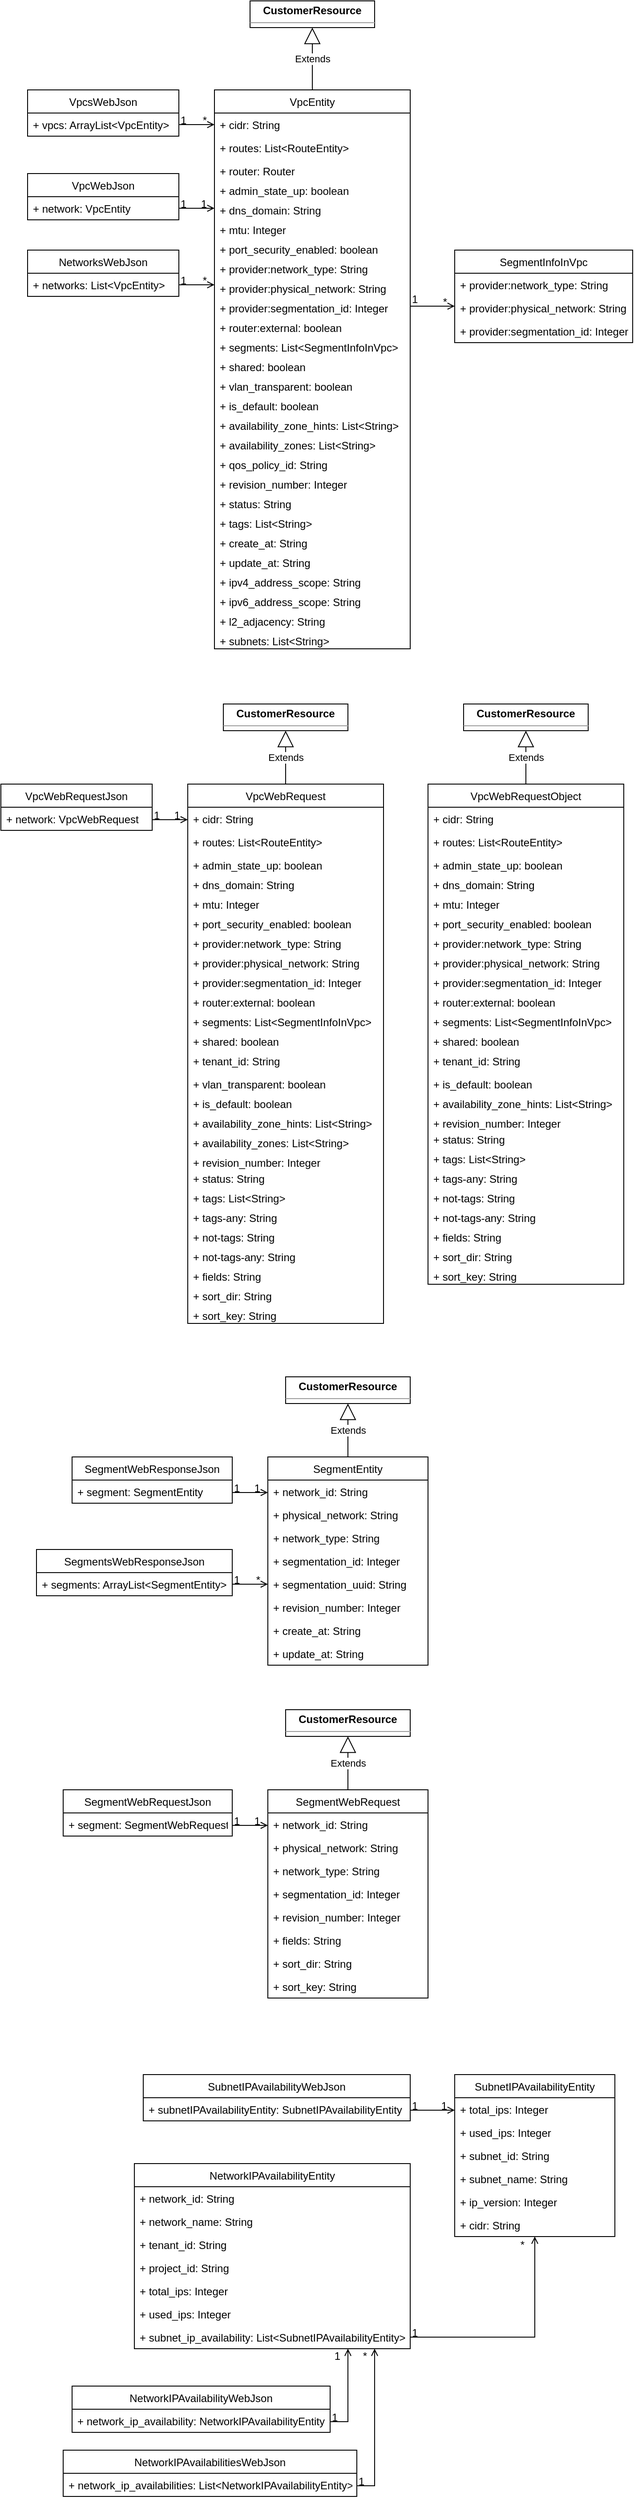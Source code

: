 <mxfile version="13.8.7" type="github">
  <diagram id="C5RBs43oDa-KdzZeNtuy" name="Page-1">
    <mxGraphModel dx="898" dy="665" grid="1" gridSize="10" guides="1" tooltips="1" connect="1" arrows="1" fold="1" page="1" pageScale="1" pageWidth="827" pageHeight="1169" math="0" shadow="0">
      <root>
        <mxCell id="WIyWlLk6GJQsqaUBKTNV-0" />
        <mxCell id="WIyWlLk6GJQsqaUBKTNV-1" parent="WIyWlLk6GJQsqaUBKTNV-0" />
        <mxCell id="Ehaus5VikyLSaYL8oiBz-0" value="VpcEntity" style="swimlane;fontStyle=0;childLayout=stackLayout;horizontal=1;startSize=26;fillColor=none;horizontalStack=0;resizeParent=1;resizeParentMax=0;resizeLast=0;collapsible=1;marginBottom=0;" vertex="1" parent="WIyWlLk6GJQsqaUBKTNV-1">
          <mxGeometry x="290" y="120" width="220" height="628" as="geometry">
            <mxRectangle x="260" y="120" width="80" height="26" as="alternateBounds" />
          </mxGeometry>
        </mxCell>
        <mxCell id="Ehaus5VikyLSaYL8oiBz-1" value="+ cidr: String" style="text;strokeColor=none;fillColor=none;align=left;verticalAlign=top;spacingLeft=4;spacingRight=4;overflow=hidden;rotatable=0;points=[[0,0.5],[1,0.5]];portConstraint=eastwest;" vertex="1" parent="Ehaus5VikyLSaYL8oiBz-0">
          <mxGeometry y="26" width="220" height="26" as="geometry" />
        </mxCell>
        <mxCell id="Ehaus5VikyLSaYL8oiBz-2" value="+ routes: List&lt;RouteEntity&gt;" style="text;strokeColor=none;fillColor=none;align=left;verticalAlign=top;spacingLeft=4;spacingRight=4;overflow=hidden;rotatable=0;points=[[0,0.5],[1,0.5]];portConstraint=eastwest;" vertex="1" parent="Ehaus5VikyLSaYL8oiBz-0">
          <mxGeometry y="52" width="220" height="26" as="geometry" />
        </mxCell>
        <mxCell id="Ehaus5VikyLSaYL8oiBz-6" value="+ router: Router&#xa;" style="text;strokeColor=none;fillColor=none;align=left;verticalAlign=top;spacingLeft=4;spacingRight=4;overflow=hidden;rotatable=0;points=[[0,0.5],[1,0.5]];portConstraint=eastwest;" vertex="1" parent="Ehaus5VikyLSaYL8oiBz-0">
          <mxGeometry y="78" width="220" height="22" as="geometry" />
        </mxCell>
        <mxCell id="Ehaus5VikyLSaYL8oiBz-3" value="+ admin_state_up: boolean&#xa;" style="text;strokeColor=none;fillColor=none;align=left;verticalAlign=top;spacingLeft=4;spacingRight=4;overflow=hidden;rotatable=0;points=[[0,0.5],[1,0.5]];portConstraint=eastwest;" vertex="1" parent="Ehaus5VikyLSaYL8oiBz-0">
          <mxGeometry y="100" width="220" height="22" as="geometry" />
        </mxCell>
        <mxCell id="Ehaus5VikyLSaYL8oiBz-7" value="+ dns_domain: String&#xa;" style="text;strokeColor=none;fillColor=none;align=left;verticalAlign=top;spacingLeft=4;spacingRight=4;overflow=hidden;rotatable=0;points=[[0,0.5],[1,0.5]];portConstraint=eastwest;" vertex="1" parent="Ehaus5VikyLSaYL8oiBz-0">
          <mxGeometry y="122" width="220" height="22" as="geometry" />
        </mxCell>
        <mxCell id="Ehaus5VikyLSaYL8oiBz-8" value="+ mtu: Integer&#xa;" style="text;strokeColor=none;fillColor=none;align=left;verticalAlign=top;spacingLeft=4;spacingRight=4;overflow=hidden;rotatable=0;points=[[0,0.5],[1,0.5]];portConstraint=eastwest;" vertex="1" parent="Ehaus5VikyLSaYL8oiBz-0">
          <mxGeometry y="144" width="220" height="22" as="geometry" />
        </mxCell>
        <mxCell id="Ehaus5VikyLSaYL8oiBz-4" value="+ port_security_enabled: boolean&#xa;" style="text;strokeColor=none;fillColor=none;align=left;verticalAlign=top;spacingLeft=4;spacingRight=4;overflow=hidden;rotatable=0;points=[[0,0.5],[1,0.5]];portConstraint=eastwest;" vertex="1" parent="Ehaus5VikyLSaYL8oiBz-0">
          <mxGeometry y="166" width="220" height="22" as="geometry" />
        </mxCell>
        <mxCell id="Ehaus5VikyLSaYL8oiBz-9" value="+ provider:network_type: String&#xa;" style="text;strokeColor=none;fillColor=none;align=left;verticalAlign=top;spacingLeft=4;spacingRight=4;overflow=hidden;rotatable=0;points=[[0,0.5],[1,0.5]];portConstraint=eastwest;" vertex="1" parent="Ehaus5VikyLSaYL8oiBz-0">
          <mxGeometry y="188" width="220" height="22" as="geometry" />
        </mxCell>
        <mxCell id="Ehaus5VikyLSaYL8oiBz-11" value="+ provider:physical_network: String&#xa;" style="text;strokeColor=none;fillColor=none;align=left;verticalAlign=top;spacingLeft=4;spacingRight=4;overflow=hidden;rotatable=0;points=[[0,0.5],[1,0.5]];portConstraint=eastwest;" vertex="1" parent="Ehaus5VikyLSaYL8oiBz-0">
          <mxGeometry y="210" width="220" height="22" as="geometry" />
        </mxCell>
        <mxCell id="Ehaus5VikyLSaYL8oiBz-12" value="+ provider:segmentation_id: Integer&#xa;" style="text;strokeColor=none;fillColor=none;align=left;verticalAlign=top;spacingLeft=4;spacingRight=4;overflow=hidden;rotatable=0;points=[[0,0.5],[1,0.5]];portConstraint=eastwest;" vertex="1" parent="Ehaus5VikyLSaYL8oiBz-0">
          <mxGeometry y="232" width="220" height="22" as="geometry" />
        </mxCell>
        <mxCell id="Ehaus5VikyLSaYL8oiBz-10" value="+ router:external: boolean" style="text;strokeColor=none;fillColor=none;align=left;verticalAlign=top;spacingLeft=4;spacingRight=4;overflow=hidden;rotatable=0;points=[[0,0.5],[1,0.5]];portConstraint=eastwest;" vertex="1" parent="Ehaus5VikyLSaYL8oiBz-0">
          <mxGeometry y="254" width="220" height="22" as="geometry" />
        </mxCell>
        <mxCell id="Ehaus5VikyLSaYL8oiBz-14" value="+ segments: List&lt;SegmentInfoInVpc&gt;&#xa;" style="text;strokeColor=none;fillColor=none;align=left;verticalAlign=top;spacingLeft=4;spacingRight=4;overflow=hidden;rotatable=0;points=[[0,0.5],[1,0.5]];portConstraint=eastwest;" vertex="1" parent="Ehaus5VikyLSaYL8oiBz-0">
          <mxGeometry y="276" width="220" height="22" as="geometry" />
        </mxCell>
        <mxCell id="Ehaus5VikyLSaYL8oiBz-15" value="+ shared: boolean&#xa;" style="text;strokeColor=none;fillColor=none;align=left;verticalAlign=top;spacingLeft=4;spacingRight=4;overflow=hidden;rotatable=0;points=[[0,0.5],[1,0.5]];portConstraint=eastwest;" vertex="1" parent="Ehaus5VikyLSaYL8oiBz-0">
          <mxGeometry y="298" width="220" height="22" as="geometry" />
        </mxCell>
        <mxCell id="Ehaus5VikyLSaYL8oiBz-16" value="+ vlan_transparent: boolean&#xa;" style="text;strokeColor=none;fillColor=none;align=left;verticalAlign=top;spacingLeft=4;spacingRight=4;overflow=hidden;rotatable=0;points=[[0,0.5],[1,0.5]];portConstraint=eastwest;" vertex="1" parent="Ehaus5VikyLSaYL8oiBz-0">
          <mxGeometry y="320" width="220" height="22" as="geometry" />
        </mxCell>
        <mxCell id="Ehaus5VikyLSaYL8oiBz-18" value="+ is_default: boolean&#xa;" style="text;strokeColor=none;fillColor=none;align=left;verticalAlign=top;spacingLeft=4;spacingRight=4;overflow=hidden;rotatable=0;points=[[0,0.5],[1,0.5]];portConstraint=eastwest;" vertex="1" parent="Ehaus5VikyLSaYL8oiBz-0">
          <mxGeometry y="342" width="220" height="22" as="geometry" />
        </mxCell>
        <mxCell id="Ehaus5VikyLSaYL8oiBz-13" value="+ availability_zone_hints: List&lt;String&gt;&#xa;" style="text;strokeColor=none;fillColor=none;align=left;verticalAlign=top;spacingLeft=4;spacingRight=4;overflow=hidden;rotatable=0;points=[[0,0.5],[1,0.5]];portConstraint=eastwest;" vertex="1" parent="Ehaus5VikyLSaYL8oiBz-0">
          <mxGeometry y="364" width="220" height="22" as="geometry" />
        </mxCell>
        <mxCell id="Ehaus5VikyLSaYL8oiBz-19" value="+ availability_zones: List&lt;String&gt;&#xa;" style="text;strokeColor=none;fillColor=none;align=left;verticalAlign=top;spacingLeft=4;spacingRight=4;overflow=hidden;rotatable=0;points=[[0,0.5],[1,0.5]];portConstraint=eastwest;" vertex="1" parent="Ehaus5VikyLSaYL8oiBz-0">
          <mxGeometry y="386" width="220" height="22" as="geometry" />
        </mxCell>
        <mxCell id="Ehaus5VikyLSaYL8oiBz-20" value="+ qos_policy_id: String&#xa;" style="text;strokeColor=none;fillColor=none;align=left;verticalAlign=top;spacingLeft=4;spacingRight=4;overflow=hidden;rotatable=0;points=[[0,0.5],[1,0.5]];portConstraint=eastwest;" vertex="1" parent="Ehaus5VikyLSaYL8oiBz-0">
          <mxGeometry y="408" width="220" height="22" as="geometry" />
        </mxCell>
        <mxCell id="Ehaus5VikyLSaYL8oiBz-21" value="+ revision_number: Integer&#xa;" style="text;strokeColor=none;fillColor=none;align=left;verticalAlign=top;spacingLeft=4;spacingRight=4;overflow=hidden;rotatable=0;points=[[0,0.5],[1,0.5]];portConstraint=eastwest;" vertex="1" parent="Ehaus5VikyLSaYL8oiBz-0">
          <mxGeometry y="430" width="220" height="22" as="geometry" />
        </mxCell>
        <mxCell id="Ehaus5VikyLSaYL8oiBz-22" value="+ status: String&#xa;" style="text;strokeColor=none;fillColor=none;align=left;verticalAlign=top;spacingLeft=4;spacingRight=4;overflow=hidden;rotatable=0;points=[[0,0.5],[1,0.5]];portConstraint=eastwest;" vertex="1" parent="Ehaus5VikyLSaYL8oiBz-0">
          <mxGeometry y="452" width="220" height="22" as="geometry" />
        </mxCell>
        <mxCell id="Ehaus5VikyLSaYL8oiBz-24" value="+ tags: List&lt;String&gt;&#xa;" style="text;strokeColor=none;fillColor=none;align=left;verticalAlign=top;spacingLeft=4;spacingRight=4;overflow=hidden;rotatable=0;points=[[0,0.5],[1,0.5]];portConstraint=eastwest;" vertex="1" parent="Ehaus5VikyLSaYL8oiBz-0">
          <mxGeometry y="474" width="220" height="22" as="geometry" />
        </mxCell>
        <mxCell id="Ehaus5VikyLSaYL8oiBz-26" value="+ create_at: String&#xa;" style="text;strokeColor=none;fillColor=none;align=left;verticalAlign=top;spacingLeft=4;spacingRight=4;overflow=hidden;rotatable=0;points=[[0,0.5],[1,0.5]];portConstraint=eastwest;" vertex="1" parent="Ehaus5VikyLSaYL8oiBz-0">
          <mxGeometry y="496" width="220" height="22" as="geometry" />
        </mxCell>
        <mxCell id="Ehaus5VikyLSaYL8oiBz-25" value="+ update_at: String&#xa;" style="text;strokeColor=none;fillColor=none;align=left;verticalAlign=top;spacingLeft=4;spacingRight=4;overflow=hidden;rotatable=0;points=[[0,0.5],[1,0.5]];portConstraint=eastwest;" vertex="1" parent="Ehaus5VikyLSaYL8oiBz-0">
          <mxGeometry y="518" width="220" height="22" as="geometry" />
        </mxCell>
        <mxCell id="Ehaus5VikyLSaYL8oiBz-27" value="+ ipv4_address_scope: String&#xa;" style="text;strokeColor=none;fillColor=none;align=left;verticalAlign=top;spacingLeft=4;spacingRight=4;overflow=hidden;rotatable=0;points=[[0,0.5],[1,0.5]];portConstraint=eastwest;" vertex="1" parent="Ehaus5VikyLSaYL8oiBz-0">
          <mxGeometry y="540" width="220" height="22" as="geometry" />
        </mxCell>
        <mxCell id="Ehaus5VikyLSaYL8oiBz-23" value="+ ipv6_address_scope: String&#xa;" style="text;strokeColor=none;fillColor=none;align=left;verticalAlign=top;spacingLeft=4;spacingRight=4;overflow=hidden;rotatable=0;points=[[0,0.5],[1,0.5]];portConstraint=eastwest;" vertex="1" parent="Ehaus5VikyLSaYL8oiBz-0">
          <mxGeometry y="562" width="220" height="22" as="geometry" />
        </mxCell>
        <mxCell id="Ehaus5VikyLSaYL8oiBz-28" value="+ l2_adjacency: String" style="text;strokeColor=none;fillColor=none;align=left;verticalAlign=top;spacingLeft=4;spacingRight=4;overflow=hidden;rotatable=0;points=[[0,0.5],[1,0.5]];portConstraint=eastwest;" vertex="1" parent="Ehaus5VikyLSaYL8oiBz-0">
          <mxGeometry y="584" width="220" height="22" as="geometry" />
        </mxCell>
        <mxCell id="Ehaus5VikyLSaYL8oiBz-31" value="+ subnets: List&lt;String&gt;" style="text;strokeColor=none;fillColor=none;align=left;verticalAlign=top;spacingLeft=4;spacingRight=4;overflow=hidden;rotatable=0;points=[[0,0.5],[1,0.5]];portConstraint=eastwest;" vertex="1" parent="Ehaus5VikyLSaYL8oiBz-0">
          <mxGeometry y="606" width="220" height="22" as="geometry" />
        </mxCell>
        <mxCell id="Ehaus5VikyLSaYL8oiBz-32" value="SegmentInfoInVpc" style="swimlane;fontStyle=0;childLayout=stackLayout;horizontal=1;startSize=26;fillColor=none;horizontalStack=0;resizeParent=1;resizeParentMax=0;resizeLast=0;collapsible=1;marginBottom=0;" vertex="1" parent="WIyWlLk6GJQsqaUBKTNV-1">
          <mxGeometry x="560" y="300" width="200" height="104" as="geometry">
            <mxRectangle x="530" y="300" width="130" height="26" as="alternateBounds" />
          </mxGeometry>
        </mxCell>
        <mxCell id="Ehaus5VikyLSaYL8oiBz-33" value="+ provider:network_type: String" style="text;strokeColor=none;fillColor=none;align=left;verticalAlign=top;spacingLeft=4;spacingRight=4;overflow=hidden;rotatable=0;points=[[0,0.5],[1,0.5]];portConstraint=eastwest;" vertex="1" parent="Ehaus5VikyLSaYL8oiBz-32">
          <mxGeometry y="26" width="200" height="26" as="geometry" />
        </mxCell>
        <mxCell id="Ehaus5VikyLSaYL8oiBz-34" value="+ provider:physical_network: String" style="text;strokeColor=none;fillColor=none;align=left;verticalAlign=top;spacingLeft=4;spacingRight=4;overflow=hidden;rotatable=0;points=[[0,0.5],[1,0.5]];portConstraint=eastwest;" vertex="1" parent="Ehaus5VikyLSaYL8oiBz-32">
          <mxGeometry y="52" width="200" height="26" as="geometry" />
        </mxCell>
        <mxCell id="Ehaus5VikyLSaYL8oiBz-37" value="+ provider:segmentation_id: Integer" style="text;strokeColor=none;fillColor=none;align=left;verticalAlign=top;spacingLeft=4;spacingRight=4;overflow=hidden;rotatable=0;points=[[0,0.5],[1,0.5]];portConstraint=eastwest;" vertex="1" parent="Ehaus5VikyLSaYL8oiBz-32">
          <mxGeometry y="78" width="200" height="26" as="geometry" />
        </mxCell>
        <mxCell id="Ehaus5VikyLSaYL8oiBz-56" value="Extends" style="endArrow=block;endSize=16;endFill=0;html=1;exitX=0.5;exitY=0;exitDx=0;exitDy=0;" edge="1" parent="WIyWlLk6GJQsqaUBKTNV-1" source="Ehaus5VikyLSaYL8oiBz-0">
          <mxGeometry width="160" relative="1" as="geometry">
            <mxPoint x="300" y="30" as="sourcePoint" />
            <mxPoint x="400" y="50" as="targetPoint" />
          </mxGeometry>
        </mxCell>
        <mxCell id="Ehaus5VikyLSaYL8oiBz-57" value="" style="endArrow=open;shadow=0;strokeWidth=1;rounded=0;endFill=1;edgeStyle=elbowEdgeStyle;elbow=vertical;" edge="1" parent="WIyWlLk6GJQsqaUBKTNV-1" source="Ehaus5VikyLSaYL8oiBz-12" target="Ehaus5VikyLSaYL8oiBz-34">
          <mxGeometry x="0.5" y="41" relative="1" as="geometry">
            <mxPoint x="510" y="365" as="sourcePoint" />
            <mxPoint x="630" y="339" as="targetPoint" />
            <mxPoint x="-40" y="32" as="offset" />
            <Array as="points">
              <mxPoint x="560" y="365" />
              <mxPoint x="600" y="250" />
            </Array>
          </mxGeometry>
        </mxCell>
        <mxCell id="Ehaus5VikyLSaYL8oiBz-58" value="1" style="resizable=0;align=left;verticalAlign=bottom;labelBackgroundColor=none;fontSize=12;" connectable="0" vertex="1" parent="Ehaus5VikyLSaYL8oiBz-57">
          <mxGeometry x="-1" relative="1" as="geometry">
            <mxPoint y="1" as="offset" />
          </mxGeometry>
        </mxCell>
        <mxCell id="Ehaus5VikyLSaYL8oiBz-59" value="*" style="resizable=0;align=right;verticalAlign=bottom;labelBackgroundColor=none;fontSize=12;" connectable="0" vertex="1" parent="Ehaus5VikyLSaYL8oiBz-57">
          <mxGeometry x="1" relative="1" as="geometry">
            <mxPoint x="-7" y="4" as="offset" />
          </mxGeometry>
        </mxCell>
        <mxCell id="Ehaus5VikyLSaYL8oiBz-61" value="VpcsWebJson" style="swimlane;fontStyle=0;childLayout=stackLayout;horizontal=1;startSize=26;fillColor=none;horizontalStack=0;resizeParent=1;resizeParentMax=0;resizeLast=0;collapsible=1;marginBottom=0;" vertex="1" parent="WIyWlLk6GJQsqaUBKTNV-1">
          <mxGeometry x="80" y="120" width="170" height="52" as="geometry" />
        </mxCell>
        <mxCell id="Ehaus5VikyLSaYL8oiBz-62" value="+ vpcs: ArrayList&lt;VpcEntity&gt;" style="text;strokeColor=none;fillColor=none;align=left;verticalAlign=top;spacingLeft=4;spacingRight=4;overflow=hidden;rotatable=0;points=[[0,0.5],[1,0.5]];portConstraint=eastwest;" vertex="1" parent="Ehaus5VikyLSaYL8oiBz-61">
          <mxGeometry y="26" width="170" height="26" as="geometry" />
        </mxCell>
        <mxCell id="Ehaus5VikyLSaYL8oiBz-70" value="" style="endArrow=open;shadow=0;strokeWidth=1;rounded=0;endFill=1;edgeStyle=elbowEdgeStyle;elbow=vertical;" edge="1" parent="WIyWlLk6GJQsqaUBKTNV-1" source="Ehaus5VikyLSaYL8oiBz-62" target="Ehaus5VikyLSaYL8oiBz-0">
          <mxGeometry x="0.5" y="41" relative="1" as="geometry">
            <mxPoint x="160" y="200" as="sourcePoint" />
            <mxPoint x="260" y="200" as="targetPoint" />
            <mxPoint x="-40" y="32" as="offset" />
            <Array as="points">
              <mxPoint x="260" y="159" />
              <mxPoint x="250" y="180" />
              <mxPoint x="270" y="159" />
              <mxPoint x="260" y="139" />
              <mxPoint x="280" y="85" />
            </Array>
          </mxGeometry>
        </mxCell>
        <mxCell id="Ehaus5VikyLSaYL8oiBz-71" value="1" style="resizable=0;align=left;verticalAlign=bottom;labelBackgroundColor=none;fontSize=12;" connectable="0" vertex="1" parent="Ehaus5VikyLSaYL8oiBz-70">
          <mxGeometry x="-1" relative="1" as="geometry">
            <mxPoint y="4" as="offset" />
          </mxGeometry>
        </mxCell>
        <mxCell id="Ehaus5VikyLSaYL8oiBz-72" value="*" style="resizable=0;align=right;verticalAlign=bottom;labelBackgroundColor=none;fontSize=12;" connectable="0" vertex="1" parent="Ehaus5VikyLSaYL8oiBz-70">
          <mxGeometry x="1" relative="1" as="geometry">
            <mxPoint x="-7" y="4" as="offset" />
          </mxGeometry>
        </mxCell>
        <mxCell id="Ehaus5VikyLSaYL8oiBz-74" value="VpcWebJson" style="swimlane;fontStyle=0;childLayout=stackLayout;horizontal=1;startSize=26;fillColor=none;horizontalStack=0;resizeParent=1;resizeParentMax=0;resizeLast=0;collapsible=1;marginBottom=0;" vertex="1" parent="WIyWlLk6GJQsqaUBKTNV-1">
          <mxGeometry x="80" y="214" width="170" height="52" as="geometry" />
        </mxCell>
        <mxCell id="Ehaus5VikyLSaYL8oiBz-75" value="+ network: VpcEntity" style="text;strokeColor=none;fillColor=none;align=left;verticalAlign=top;spacingLeft=4;spacingRight=4;overflow=hidden;rotatable=0;points=[[0,0.5],[1,0.5]];portConstraint=eastwest;" vertex="1" parent="Ehaus5VikyLSaYL8oiBz-74">
          <mxGeometry y="26" width="170" height="26" as="geometry" />
        </mxCell>
        <mxCell id="Ehaus5VikyLSaYL8oiBz-76" value="" style="endArrow=open;shadow=0;strokeWidth=1;rounded=0;endFill=1;elbow=vertical;edgeStyle=orthogonalEdgeStyle;" edge="1" parent="WIyWlLk6GJQsqaUBKTNV-1" source="Ehaus5VikyLSaYL8oiBz-75" target="Ehaus5VikyLSaYL8oiBz-7">
          <mxGeometry x="0.5" y="41" relative="1" as="geometry">
            <mxPoint x="230" y="250" as="sourcePoint" />
            <mxPoint x="160" y="350" as="targetPoint" />
            <mxPoint x="-40" y="32" as="offset" />
          </mxGeometry>
        </mxCell>
        <mxCell id="Ehaus5VikyLSaYL8oiBz-77" value="1" style="resizable=0;align=left;verticalAlign=bottom;labelBackgroundColor=none;fontSize=12;" connectable="0" vertex="1" parent="Ehaus5VikyLSaYL8oiBz-76">
          <mxGeometry x="-1" relative="1" as="geometry">
            <mxPoint y="4" as="offset" />
          </mxGeometry>
        </mxCell>
        <mxCell id="Ehaus5VikyLSaYL8oiBz-78" value="1" style="resizable=0;align=right;verticalAlign=bottom;labelBackgroundColor=none;fontSize=12;" connectable="0" vertex="1" parent="Ehaus5VikyLSaYL8oiBz-76">
          <mxGeometry x="1" relative="1" as="geometry">
            <mxPoint x="-7" y="4" as="offset" />
          </mxGeometry>
        </mxCell>
        <mxCell id="Ehaus5VikyLSaYL8oiBz-79" value="&lt;p style=&quot;margin: 0px ; margin-top: 4px ; text-align: center&quot;&gt;&lt;b&gt;CustomerResource&lt;/b&gt;&lt;/p&gt;&lt;hr size=&quot;1&quot;&gt;&lt;div style=&quot;height: 2px&quot;&gt;&lt;/div&gt;" style="verticalAlign=top;align=left;overflow=fill;fontSize=12;fontFamily=Helvetica;html=1;" vertex="1" parent="WIyWlLk6GJQsqaUBKTNV-1">
          <mxGeometry x="330" y="20" width="140" height="30" as="geometry" />
        </mxCell>
        <mxCell id="Ehaus5VikyLSaYL8oiBz-80" value="VpcWebRequest" style="swimlane;fontStyle=0;childLayout=stackLayout;horizontal=1;startSize=26;fillColor=none;horizontalStack=0;resizeParent=1;resizeParentMax=0;resizeLast=0;collapsible=1;marginBottom=0;" vertex="1" parent="WIyWlLk6GJQsqaUBKTNV-1">
          <mxGeometry x="260" y="900" width="220" height="606" as="geometry">
            <mxRectangle x="260" y="900" width="120" height="26" as="alternateBounds" />
          </mxGeometry>
        </mxCell>
        <mxCell id="Ehaus5VikyLSaYL8oiBz-81" value="+ cidr: String" style="text;strokeColor=none;fillColor=none;align=left;verticalAlign=top;spacingLeft=4;spacingRight=4;overflow=hidden;rotatable=0;points=[[0,0.5],[1,0.5]];portConstraint=eastwest;" vertex="1" parent="Ehaus5VikyLSaYL8oiBz-80">
          <mxGeometry y="26" width="220" height="26" as="geometry" />
        </mxCell>
        <mxCell id="Ehaus5VikyLSaYL8oiBz-82" value="+ routes: List&lt;RouteEntity&gt;" style="text;strokeColor=none;fillColor=none;align=left;verticalAlign=top;spacingLeft=4;spacingRight=4;overflow=hidden;rotatable=0;points=[[0,0.5],[1,0.5]];portConstraint=eastwest;" vertex="1" parent="Ehaus5VikyLSaYL8oiBz-80">
          <mxGeometry y="52" width="220" height="26" as="geometry" />
        </mxCell>
        <mxCell id="Ehaus5VikyLSaYL8oiBz-84" value="+ admin_state_up: boolean&#xa;" style="text;strokeColor=none;fillColor=none;align=left;verticalAlign=top;spacingLeft=4;spacingRight=4;overflow=hidden;rotatable=0;points=[[0,0.5],[1,0.5]];portConstraint=eastwest;" vertex="1" parent="Ehaus5VikyLSaYL8oiBz-80">
          <mxGeometry y="78" width="220" height="22" as="geometry" />
        </mxCell>
        <mxCell id="Ehaus5VikyLSaYL8oiBz-85" value="+ dns_domain: String&#xa;" style="text;strokeColor=none;fillColor=none;align=left;verticalAlign=top;spacingLeft=4;spacingRight=4;overflow=hidden;rotatable=0;points=[[0,0.5],[1,0.5]];portConstraint=eastwest;" vertex="1" parent="Ehaus5VikyLSaYL8oiBz-80">
          <mxGeometry y="100" width="220" height="22" as="geometry" />
        </mxCell>
        <mxCell id="Ehaus5VikyLSaYL8oiBz-86" value="+ mtu: Integer&#xa;" style="text;strokeColor=none;fillColor=none;align=left;verticalAlign=top;spacingLeft=4;spacingRight=4;overflow=hidden;rotatable=0;points=[[0,0.5],[1,0.5]];portConstraint=eastwest;" vertex="1" parent="Ehaus5VikyLSaYL8oiBz-80">
          <mxGeometry y="122" width="220" height="22" as="geometry" />
        </mxCell>
        <mxCell id="Ehaus5VikyLSaYL8oiBz-87" value="+ port_security_enabled: boolean&#xa;" style="text;strokeColor=none;fillColor=none;align=left;verticalAlign=top;spacingLeft=4;spacingRight=4;overflow=hidden;rotatable=0;points=[[0,0.5],[1,0.5]];portConstraint=eastwest;" vertex="1" parent="Ehaus5VikyLSaYL8oiBz-80">
          <mxGeometry y="144" width="220" height="22" as="geometry" />
        </mxCell>
        <mxCell id="Ehaus5VikyLSaYL8oiBz-88" value="+ provider:network_type: String&#xa;" style="text;strokeColor=none;fillColor=none;align=left;verticalAlign=top;spacingLeft=4;spacingRight=4;overflow=hidden;rotatable=0;points=[[0,0.5],[1,0.5]];portConstraint=eastwest;" vertex="1" parent="Ehaus5VikyLSaYL8oiBz-80">
          <mxGeometry y="166" width="220" height="22" as="geometry" />
        </mxCell>
        <mxCell id="Ehaus5VikyLSaYL8oiBz-89" value="+ provider:physical_network: String&#xa;" style="text;strokeColor=none;fillColor=none;align=left;verticalAlign=top;spacingLeft=4;spacingRight=4;overflow=hidden;rotatable=0;points=[[0,0.5],[1,0.5]];portConstraint=eastwest;" vertex="1" parent="Ehaus5VikyLSaYL8oiBz-80">
          <mxGeometry y="188" width="220" height="22" as="geometry" />
        </mxCell>
        <mxCell id="Ehaus5VikyLSaYL8oiBz-90" value="+ provider:segmentation_id: Integer&#xa;" style="text;strokeColor=none;fillColor=none;align=left;verticalAlign=top;spacingLeft=4;spacingRight=4;overflow=hidden;rotatable=0;points=[[0,0.5],[1,0.5]];portConstraint=eastwest;" vertex="1" parent="Ehaus5VikyLSaYL8oiBz-80">
          <mxGeometry y="210" width="220" height="22" as="geometry" />
        </mxCell>
        <mxCell id="Ehaus5VikyLSaYL8oiBz-91" value="+ router:external: boolean" style="text;strokeColor=none;fillColor=none;align=left;verticalAlign=top;spacingLeft=4;spacingRight=4;overflow=hidden;rotatable=0;points=[[0,0.5],[1,0.5]];portConstraint=eastwest;" vertex="1" parent="Ehaus5VikyLSaYL8oiBz-80">
          <mxGeometry y="232" width="220" height="22" as="geometry" />
        </mxCell>
        <mxCell id="Ehaus5VikyLSaYL8oiBz-92" value="+ segments: List&lt;SegmentInfoInVpc&gt;&#xa;" style="text;strokeColor=none;fillColor=none;align=left;verticalAlign=top;spacingLeft=4;spacingRight=4;overflow=hidden;rotatable=0;points=[[0,0.5],[1,0.5]];portConstraint=eastwest;" vertex="1" parent="Ehaus5VikyLSaYL8oiBz-80">
          <mxGeometry y="254" width="220" height="22" as="geometry" />
        </mxCell>
        <mxCell id="Ehaus5VikyLSaYL8oiBz-93" value="+ shared: boolean&#xa;" style="text;strokeColor=none;fillColor=none;align=left;verticalAlign=top;spacingLeft=4;spacingRight=4;overflow=hidden;rotatable=0;points=[[0,0.5],[1,0.5]];portConstraint=eastwest;" vertex="1" parent="Ehaus5VikyLSaYL8oiBz-80">
          <mxGeometry y="276" width="220" height="22" as="geometry" />
        </mxCell>
        <mxCell id="Ehaus5VikyLSaYL8oiBz-38" value="+ tenant_id: String" style="text;strokeColor=none;fillColor=none;align=left;verticalAlign=top;spacingLeft=4;spacingRight=4;overflow=hidden;rotatable=0;points=[[0,0.5],[1,0.5]];portConstraint=eastwest;" vertex="1" parent="Ehaus5VikyLSaYL8oiBz-80">
          <mxGeometry y="298" width="220" height="26" as="geometry" />
        </mxCell>
        <mxCell id="Ehaus5VikyLSaYL8oiBz-94" value="+ vlan_transparent: boolean&#xa;" style="text;strokeColor=none;fillColor=none;align=left;verticalAlign=top;spacingLeft=4;spacingRight=4;overflow=hidden;rotatable=0;points=[[0,0.5],[1,0.5]];portConstraint=eastwest;" vertex="1" parent="Ehaus5VikyLSaYL8oiBz-80">
          <mxGeometry y="324" width="220" height="22" as="geometry" />
        </mxCell>
        <mxCell id="Ehaus5VikyLSaYL8oiBz-95" value="+ is_default: boolean&#xa;" style="text;strokeColor=none;fillColor=none;align=left;verticalAlign=top;spacingLeft=4;spacingRight=4;overflow=hidden;rotatable=0;points=[[0,0.5],[1,0.5]];portConstraint=eastwest;" vertex="1" parent="Ehaus5VikyLSaYL8oiBz-80">
          <mxGeometry y="346" width="220" height="22" as="geometry" />
        </mxCell>
        <mxCell id="Ehaus5VikyLSaYL8oiBz-96" value="+ availability_zone_hints: List&lt;String&gt;&#xa;" style="text;strokeColor=none;fillColor=none;align=left;verticalAlign=top;spacingLeft=4;spacingRight=4;overflow=hidden;rotatable=0;points=[[0,0.5],[1,0.5]];portConstraint=eastwest;" vertex="1" parent="Ehaus5VikyLSaYL8oiBz-80">
          <mxGeometry y="368" width="220" height="22" as="geometry" />
        </mxCell>
        <mxCell id="Ehaus5VikyLSaYL8oiBz-97" value="+ availability_zones: List&lt;String&gt;&#xa;" style="text;strokeColor=none;fillColor=none;align=left;verticalAlign=top;spacingLeft=4;spacingRight=4;overflow=hidden;rotatable=0;points=[[0,0.5],[1,0.5]];portConstraint=eastwest;" vertex="1" parent="Ehaus5VikyLSaYL8oiBz-80">
          <mxGeometry y="390" width="220" height="22" as="geometry" />
        </mxCell>
        <mxCell id="Ehaus5VikyLSaYL8oiBz-99" value="+ revision_number: Integer&#xa;" style="text;strokeColor=none;fillColor=none;align=left;verticalAlign=top;spacingLeft=4;spacingRight=4;overflow=hidden;rotatable=0;points=[[0,0.5],[1,0.5]];portConstraint=eastwest;" vertex="1" parent="Ehaus5VikyLSaYL8oiBz-80">
          <mxGeometry y="412" width="220" height="18" as="geometry" />
        </mxCell>
        <mxCell id="Ehaus5VikyLSaYL8oiBz-100" value="+ status: String&#xa;" style="text;strokeColor=none;fillColor=none;align=left;verticalAlign=top;spacingLeft=4;spacingRight=4;overflow=hidden;rotatable=0;points=[[0,0.5],[1,0.5]];portConstraint=eastwest;" vertex="1" parent="Ehaus5VikyLSaYL8oiBz-80">
          <mxGeometry y="430" width="220" height="22" as="geometry" />
        </mxCell>
        <mxCell id="Ehaus5VikyLSaYL8oiBz-101" value="+ tags: List&lt;String&gt;&#xa;" style="text;strokeColor=none;fillColor=none;align=left;verticalAlign=top;spacingLeft=4;spacingRight=4;overflow=hidden;rotatable=0;points=[[0,0.5],[1,0.5]];portConstraint=eastwest;" vertex="1" parent="Ehaus5VikyLSaYL8oiBz-80">
          <mxGeometry y="452" width="220" height="22" as="geometry" />
        </mxCell>
        <mxCell id="Ehaus5VikyLSaYL8oiBz-102" value="+ tags-any: String&#xa;" style="text;strokeColor=none;fillColor=none;align=left;verticalAlign=top;spacingLeft=4;spacingRight=4;overflow=hidden;rotatable=0;points=[[0,0.5],[1,0.5]];portConstraint=eastwest;" vertex="1" parent="Ehaus5VikyLSaYL8oiBz-80">
          <mxGeometry y="474" width="220" height="22" as="geometry" />
        </mxCell>
        <mxCell id="Ehaus5VikyLSaYL8oiBz-103" value="+ not-tags: String&#xa;" style="text;strokeColor=none;fillColor=none;align=left;verticalAlign=top;spacingLeft=4;spacingRight=4;overflow=hidden;rotatable=0;points=[[0,0.5],[1,0.5]];portConstraint=eastwest;" vertex="1" parent="Ehaus5VikyLSaYL8oiBz-80">
          <mxGeometry y="496" width="220" height="22" as="geometry" />
        </mxCell>
        <mxCell id="Ehaus5VikyLSaYL8oiBz-104" value="+ not-tags-any: String&#xa;" style="text;strokeColor=none;fillColor=none;align=left;verticalAlign=top;spacingLeft=4;spacingRight=4;overflow=hidden;rotatable=0;points=[[0,0.5],[1,0.5]];portConstraint=eastwest;" vertex="1" parent="Ehaus5VikyLSaYL8oiBz-80">
          <mxGeometry y="518" width="220" height="22" as="geometry" />
        </mxCell>
        <mxCell id="Ehaus5VikyLSaYL8oiBz-105" value="+ fields: String&#xa;" style="text;strokeColor=none;fillColor=none;align=left;verticalAlign=top;spacingLeft=4;spacingRight=4;overflow=hidden;rotatable=0;points=[[0,0.5],[1,0.5]];portConstraint=eastwest;" vertex="1" parent="Ehaus5VikyLSaYL8oiBz-80">
          <mxGeometry y="540" width="220" height="22" as="geometry" />
        </mxCell>
        <mxCell id="Ehaus5VikyLSaYL8oiBz-106" value="+ sort_dir: String" style="text;strokeColor=none;fillColor=none;align=left;verticalAlign=top;spacingLeft=4;spacingRight=4;overflow=hidden;rotatable=0;points=[[0,0.5],[1,0.5]];portConstraint=eastwest;" vertex="1" parent="Ehaus5VikyLSaYL8oiBz-80">
          <mxGeometry y="562" width="220" height="22" as="geometry" />
        </mxCell>
        <mxCell id="Ehaus5VikyLSaYL8oiBz-107" value="+ sort_key: String" style="text;strokeColor=none;fillColor=none;align=left;verticalAlign=top;spacingLeft=4;spacingRight=4;overflow=hidden;rotatable=0;points=[[0,0.5],[1,0.5]];portConstraint=eastwest;" vertex="1" parent="Ehaus5VikyLSaYL8oiBz-80">
          <mxGeometry y="584" width="220" height="22" as="geometry" />
        </mxCell>
        <mxCell id="Ehaus5VikyLSaYL8oiBz-108" value="Extends" style="endArrow=block;endSize=16;endFill=0;html=1;" edge="1" parent="WIyWlLk6GJQsqaUBKTNV-1">
          <mxGeometry width="160" relative="1" as="geometry">
            <mxPoint x="370" y="900" as="sourcePoint" />
            <mxPoint x="370" y="840" as="targetPoint" />
          </mxGeometry>
        </mxCell>
        <mxCell id="Ehaus5VikyLSaYL8oiBz-109" value="&lt;p style=&quot;margin: 0px ; margin-top: 4px ; text-align: center&quot;&gt;&lt;b&gt;CustomerResource&lt;/b&gt;&lt;/p&gt;&lt;hr size=&quot;1&quot;&gt;&lt;div style=&quot;height: 2px&quot;&gt;&lt;/div&gt;" style="verticalAlign=top;align=left;overflow=fill;fontSize=12;fontFamily=Helvetica;html=1;" vertex="1" parent="WIyWlLk6GJQsqaUBKTNV-1">
          <mxGeometry x="300" y="810" width="140" height="30" as="geometry" />
        </mxCell>
        <mxCell id="Ehaus5VikyLSaYL8oiBz-119" value="VpcWebRequestJson" style="swimlane;fontStyle=0;childLayout=stackLayout;horizontal=1;startSize=26;fillColor=none;horizontalStack=0;resizeParent=1;resizeParentMax=0;resizeLast=0;collapsible=1;marginBottom=0;" vertex="1" parent="WIyWlLk6GJQsqaUBKTNV-1">
          <mxGeometry x="50" y="900" width="170" height="52" as="geometry" />
        </mxCell>
        <mxCell id="Ehaus5VikyLSaYL8oiBz-120" value="+ network: VpcWebRequest" style="text;strokeColor=none;fillColor=none;align=left;verticalAlign=top;spacingLeft=4;spacingRight=4;overflow=hidden;rotatable=0;points=[[0,0.5],[1,0.5]];portConstraint=eastwest;" vertex="1" parent="Ehaus5VikyLSaYL8oiBz-119">
          <mxGeometry y="26" width="170" height="26" as="geometry" />
        </mxCell>
        <mxCell id="Ehaus5VikyLSaYL8oiBz-121" value="" style="endArrow=open;shadow=0;strokeWidth=1;rounded=0;endFill=1;edgeStyle=elbowEdgeStyle;elbow=vertical;" edge="1" parent="WIyWlLk6GJQsqaUBKTNV-1" source="Ehaus5VikyLSaYL8oiBz-120" target="Ehaus5VikyLSaYL8oiBz-81">
          <mxGeometry x="0.5" y="41" relative="1" as="geometry">
            <mxPoint x="200" y="940" as="sourcePoint" />
            <mxPoint x="260" y="940" as="targetPoint" />
            <mxPoint x="-40" y="32" as="offset" />
            <Array as="points">
              <mxPoint x="230" y="940" />
              <mxPoint x="250" y="886" />
            </Array>
          </mxGeometry>
        </mxCell>
        <mxCell id="Ehaus5VikyLSaYL8oiBz-122" value="1" style="resizable=0;align=left;verticalAlign=bottom;labelBackgroundColor=none;fontSize=12;" connectable="0" vertex="1" parent="Ehaus5VikyLSaYL8oiBz-121">
          <mxGeometry x="-1" relative="1" as="geometry">
            <mxPoint y="4" as="offset" />
          </mxGeometry>
        </mxCell>
        <mxCell id="Ehaus5VikyLSaYL8oiBz-123" value="1" style="resizable=0;align=right;verticalAlign=bottom;labelBackgroundColor=none;fontSize=12;" connectable="0" vertex="1" parent="Ehaus5VikyLSaYL8oiBz-121">
          <mxGeometry x="1" relative="1" as="geometry">
            <mxPoint x="-7" y="4" as="offset" />
          </mxGeometry>
        </mxCell>
        <mxCell id="Ehaus5VikyLSaYL8oiBz-124" value="VpcWebRequestObject" style="swimlane;fontStyle=0;childLayout=stackLayout;horizontal=1;startSize=26;fillColor=none;horizontalStack=0;resizeParent=1;resizeParentMax=0;resizeLast=0;collapsible=1;marginBottom=0;" vertex="1" parent="WIyWlLk6GJQsqaUBKTNV-1">
          <mxGeometry x="530" y="900" width="220" height="562" as="geometry" />
        </mxCell>
        <mxCell id="Ehaus5VikyLSaYL8oiBz-125" value="+ cidr: String" style="text;strokeColor=none;fillColor=none;align=left;verticalAlign=top;spacingLeft=4;spacingRight=4;overflow=hidden;rotatable=0;points=[[0,0.5],[1,0.5]];portConstraint=eastwest;" vertex="1" parent="Ehaus5VikyLSaYL8oiBz-124">
          <mxGeometry y="26" width="220" height="26" as="geometry" />
        </mxCell>
        <mxCell id="Ehaus5VikyLSaYL8oiBz-126" value="+ routes: List&lt;RouteEntity&gt;" style="text;strokeColor=none;fillColor=none;align=left;verticalAlign=top;spacingLeft=4;spacingRight=4;overflow=hidden;rotatable=0;points=[[0,0.5],[1,0.5]];portConstraint=eastwest;" vertex="1" parent="Ehaus5VikyLSaYL8oiBz-124">
          <mxGeometry y="52" width="220" height="26" as="geometry" />
        </mxCell>
        <mxCell id="Ehaus5VikyLSaYL8oiBz-128" value="+ admin_state_up: boolean&#xa;" style="text;strokeColor=none;fillColor=none;align=left;verticalAlign=top;spacingLeft=4;spacingRight=4;overflow=hidden;rotatable=0;points=[[0,0.5],[1,0.5]];portConstraint=eastwest;" vertex="1" parent="Ehaus5VikyLSaYL8oiBz-124">
          <mxGeometry y="78" width="220" height="22" as="geometry" />
        </mxCell>
        <mxCell id="Ehaus5VikyLSaYL8oiBz-129" value="+ dns_domain: String&#xa;" style="text;strokeColor=none;fillColor=none;align=left;verticalAlign=top;spacingLeft=4;spacingRight=4;overflow=hidden;rotatable=0;points=[[0,0.5],[1,0.5]];portConstraint=eastwest;" vertex="1" parent="Ehaus5VikyLSaYL8oiBz-124">
          <mxGeometry y="100" width="220" height="22" as="geometry" />
        </mxCell>
        <mxCell id="Ehaus5VikyLSaYL8oiBz-130" value="+ mtu: Integer&#xa;" style="text;strokeColor=none;fillColor=none;align=left;verticalAlign=top;spacingLeft=4;spacingRight=4;overflow=hidden;rotatable=0;points=[[0,0.5],[1,0.5]];portConstraint=eastwest;" vertex="1" parent="Ehaus5VikyLSaYL8oiBz-124">
          <mxGeometry y="122" width="220" height="22" as="geometry" />
        </mxCell>
        <mxCell id="Ehaus5VikyLSaYL8oiBz-131" value="+ port_security_enabled: boolean&#xa;" style="text;strokeColor=none;fillColor=none;align=left;verticalAlign=top;spacingLeft=4;spacingRight=4;overflow=hidden;rotatable=0;points=[[0,0.5],[1,0.5]];portConstraint=eastwest;" vertex="1" parent="Ehaus5VikyLSaYL8oiBz-124">
          <mxGeometry y="144" width="220" height="22" as="geometry" />
        </mxCell>
        <mxCell id="Ehaus5VikyLSaYL8oiBz-132" value="+ provider:network_type: String&#xa;" style="text;strokeColor=none;fillColor=none;align=left;verticalAlign=top;spacingLeft=4;spacingRight=4;overflow=hidden;rotatable=0;points=[[0,0.5],[1,0.5]];portConstraint=eastwest;" vertex="1" parent="Ehaus5VikyLSaYL8oiBz-124">
          <mxGeometry y="166" width="220" height="22" as="geometry" />
        </mxCell>
        <mxCell id="Ehaus5VikyLSaYL8oiBz-133" value="+ provider:physical_network: String&#xa;" style="text;strokeColor=none;fillColor=none;align=left;verticalAlign=top;spacingLeft=4;spacingRight=4;overflow=hidden;rotatable=0;points=[[0,0.5],[1,0.5]];portConstraint=eastwest;" vertex="1" parent="Ehaus5VikyLSaYL8oiBz-124">
          <mxGeometry y="188" width="220" height="22" as="geometry" />
        </mxCell>
        <mxCell id="Ehaus5VikyLSaYL8oiBz-134" value="+ provider:segmentation_id: Integer&#xa;" style="text;strokeColor=none;fillColor=none;align=left;verticalAlign=top;spacingLeft=4;spacingRight=4;overflow=hidden;rotatable=0;points=[[0,0.5],[1,0.5]];portConstraint=eastwest;" vertex="1" parent="Ehaus5VikyLSaYL8oiBz-124">
          <mxGeometry y="210" width="220" height="22" as="geometry" />
        </mxCell>
        <mxCell id="Ehaus5VikyLSaYL8oiBz-135" value="+ router:external: boolean" style="text;strokeColor=none;fillColor=none;align=left;verticalAlign=top;spacingLeft=4;spacingRight=4;overflow=hidden;rotatable=0;points=[[0,0.5],[1,0.5]];portConstraint=eastwest;" vertex="1" parent="Ehaus5VikyLSaYL8oiBz-124">
          <mxGeometry y="232" width="220" height="22" as="geometry" />
        </mxCell>
        <mxCell id="Ehaus5VikyLSaYL8oiBz-136" value="+ segments: List&lt;SegmentInfoInVpc&gt;&#xa;" style="text;strokeColor=none;fillColor=none;align=left;verticalAlign=top;spacingLeft=4;spacingRight=4;overflow=hidden;rotatable=0;points=[[0,0.5],[1,0.5]];portConstraint=eastwest;" vertex="1" parent="Ehaus5VikyLSaYL8oiBz-124">
          <mxGeometry y="254" width="220" height="22" as="geometry" />
        </mxCell>
        <mxCell id="Ehaus5VikyLSaYL8oiBz-137" value="+ shared: boolean&#xa;" style="text;strokeColor=none;fillColor=none;align=left;verticalAlign=top;spacingLeft=4;spacingRight=4;overflow=hidden;rotatable=0;points=[[0,0.5],[1,0.5]];portConstraint=eastwest;" vertex="1" parent="Ehaus5VikyLSaYL8oiBz-124">
          <mxGeometry y="276" width="220" height="22" as="geometry" />
        </mxCell>
        <mxCell id="Ehaus5VikyLSaYL8oiBz-138" value="+ tenant_id: String" style="text;strokeColor=none;fillColor=none;align=left;verticalAlign=top;spacingLeft=4;spacingRight=4;overflow=hidden;rotatable=0;points=[[0,0.5],[1,0.5]];portConstraint=eastwest;" vertex="1" parent="Ehaus5VikyLSaYL8oiBz-124">
          <mxGeometry y="298" width="220" height="26" as="geometry" />
        </mxCell>
        <mxCell id="Ehaus5VikyLSaYL8oiBz-140" value="+ is_default: boolean&#xa;" style="text;strokeColor=none;fillColor=none;align=left;verticalAlign=top;spacingLeft=4;spacingRight=4;overflow=hidden;rotatable=0;points=[[0,0.5],[1,0.5]];portConstraint=eastwest;" vertex="1" parent="Ehaus5VikyLSaYL8oiBz-124">
          <mxGeometry y="324" width="220" height="22" as="geometry" />
        </mxCell>
        <mxCell id="Ehaus5VikyLSaYL8oiBz-141" value="+ availability_zone_hints: List&lt;String&gt;&#xa;" style="text;strokeColor=none;fillColor=none;align=left;verticalAlign=top;spacingLeft=4;spacingRight=4;overflow=hidden;rotatable=0;points=[[0,0.5],[1,0.5]];portConstraint=eastwest;" vertex="1" parent="Ehaus5VikyLSaYL8oiBz-124">
          <mxGeometry y="346" width="220" height="22" as="geometry" />
        </mxCell>
        <mxCell id="Ehaus5VikyLSaYL8oiBz-143" value="+ revision_number: Integer&#xa;" style="text;strokeColor=none;fillColor=none;align=left;verticalAlign=top;spacingLeft=4;spacingRight=4;overflow=hidden;rotatable=0;points=[[0,0.5],[1,0.5]];portConstraint=eastwest;" vertex="1" parent="Ehaus5VikyLSaYL8oiBz-124">
          <mxGeometry y="368" width="220" height="18" as="geometry" />
        </mxCell>
        <mxCell id="Ehaus5VikyLSaYL8oiBz-144" value="+ status: String&#xa;" style="text;strokeColor=none;fillColor=none;align=left;verticalAlign=top;spacingLeft=4;spacingRight=4;overflow=hidden;rotatable=0;points=[[0,0.5],[1,0.5]];portConstraint=eastwest;" vertex="1" parent="Ehaus5VikyLSaYL8oiBz-124">
          <mxGeometry y="386" width="220" height="22" as="geometry" />
        </mxCell>
        <mxCell id="Ehaus5VikyLSaYL8oiBz-145" value="+ tags: List&lt;String&gt;&#xa;" style="text;strokeColor=none;fillColor=none;align=left;verticalAlign=top;spacingLeft=4;spacingRight=4;overflow=hidden;rotatable=0;points=[[0,0.5],[1,0.5]];portConstraint=eastwest;" vertex="1" parent="Ehaus5VikyLSaYL8oiBz-124">
          <mxGeometry y="408" width="220" height="22" as="geometry" />
        </mxCell>
        <mxCell id="Ehaus5VikyLSaYL8oiBz-146" value="+ tags-any: String&#xa;" style="text;strokeColor=none;fillColor=none;align=left;verticalAlign=top;spacingLeft=4;spacingRight=4;overflow=hidden;rotatable=0;points=[[0,0.5],[1,0.5]];portConstraint=eastwest;" vertex="1" parent="Ehaus5VikyLSaYL8oiBz-124">
          <mxGeometry y="430" width="220" height="22" as="geometry" />
        </mxCell>
        <mxCell id="Ehaus5VikyLSaYL8oiBz-147" value="+ not-tags: String&#xa;" style="text;strokeColor=none;fillColor=none;align=left;verticalAlign=top;spacingLeft=4;spacingRight=4;overflow=hidden;rotatable=0;points=[[0,0.5],[1,0.5]];portConstraint=eastwest;" vertex="1" parent="Ehaus5VikyLSaYL8oiBz-124">
          <mxGeometry y="452" width="220" height="22" as="geometry" />
        </mxCell>
        <mxCell id="Ehaus5VikyLSaYL8oiBz-148" value="+ not-tags-any: String&#xa;" style="text;strokeColor=none;fillColor=none;align=left;verticalAlign=top;spacingLeft=4;spacingRight=4;overflow=hidden;rotatable=0;points=[[0,0.5],[1,0.5]];portConstraint=eastwest;" vertex="1" parent="Ehaus5VikyLSaYL8oiBz-124">
          <mxGeometry y="474" width="220" height="22" as="geometry" />
        </mxCell>
        <mxCell id="Ehaus5VikyLSaYL8oiBz-149" value="+ fields: String&#xa;" style="text;strokeColor=none;fillColor=none;align=left;verticalAlign=top;spacingLeft=4;spacingRight=4;overflow=hidden;rotatable=0;points=[[0,0.5],[1,0.5]];portConstraint=eastwest;" vertex="1" parent="Ehaus5VikyLSaYL8oiBz-124">
          <mxGeometry y="496" width="220" height="22" as="geometry" />
        </mxCell>
        <mxCell id="Ehaus5VikyLSaYL8oiBz-150" value="+ sort_dir: String" style="text;strokeColor=none;fillColor=none;align=left;verticalAlign=top;spacingLeft=4;spacingRight=4;overflow=hidden;rotatable=0;points=[[0,0.5],[1,0.5]];portConstraint=eastwest;" vertex="1" parent="Ehaus5VikyLSaYL8oiBz-124">
          <mxGeometry y="518" width="220" height="22" as="geometry" />
        </mxCell>
        <mxCell id="Ehaus5VikyLSaYL8oiBz-151" value="+ sort_key: String" style="text;strokeColor=none;fillColor=none;align=left;verticalAlign=top;spacingLeft=4;spacingRight=4;overflow=hidden;rotatable=0;points=[[0,0.5],[1,0.5]];portConstraint=eastwest;" vertex="1" parent="Ehaus5VikyLSaYL8oiBz-124">
          <mxGeometry y="540" width="220" height="22" as="geometry" />
        </mxCell>
        <mxCell id="Ehaus5VikyLSaYL8oiBz-152" value="Extends" style="endArrow=block;endSize=16;endFill=0;html=1;" edge="1" parent="WIyWlLk6GJQsqaUBKTNV-1">
          <mxGeometry width="160" relative="1" as="geometry">
            <mxPoint x="640" y="900" as="sourcePoint" />
            <mxPoint x="640" y="840" as="targetPoint" />
          </mxGeometry>
        </mxCell>
        <mxCell id="Ehaus5VikyLSaYL8oiBz-153" value="&lt;p style=&quot;margin: 0px ; margin-top: 4px ; text-align: center&quot;&gt;&lt;b&gt;CustomerResource&lt;/b&gt;&lt;/p&gt;&lt;hr size=&quot;1&quot;&gt;&lt;div style=&quot;height: 2px&quot;&gt;&lt;/div&gt;" style="verticalAlign=top;align=left;overflow=fill;fontSize=12;fontFamily=Helvetica;html=1;" vertex="1" parent="WIyWlLk6GJQsqaUBKTNV-1">
          <mxGeometry x="570" y="810" width="140" height="30" as="geometry" />
        </mxCell>
        <mxCell id="Ehaus5VikyLSaYL8oiBz-154" value="SegmentEntity" style="swimlane;fontStyle=0;childLayout=stackLayout;horizontal=1;startSize=26;fillColor=none;horizontalStack=0;resizeParent=1;resizeParentMax=0;resizeLast=0;collapsible=1;marginBottom=0;" vertex="1" parent="WIyWlLk6GJQsqaUBKTNV-1">
          <mxGeometry x="350" y="1656" width="180" height="234" as="geometry">
            <mxRectangle x="350" y="1656" width="110" height="26" as="alternateBounds" />
          </mxGeometry>
        </mxCell>
        <mxCell id="Ehaus5VikyLSaYL8oiBz-155" value="+ network_id: String" style="text;strokeColor=none;fillColor=none;align=left;verticalAlign=top;spacingLeft=4;spacingRight=4;overflow=hidden;rotatable=0;points=[[0,0.5],[1,0.5]];portConstraint=eastwest;" vertex="1" parent="Ehaus5VikyLSaYL8oiBz-154">
          <mxGeometry y="26" width="180" height="26" as="geometry" />
        </mxCell>
        <mxCell id="Ehaus5VikyLSaYL8oiBz-156" value="+ physical_network: String" style="text;strokeColor=none;fillColor=none;align=left;verticalAlign=top;spacingLeft=4;spacingRight=4;overflow=hidden;rotatable=0;points=[[0,0.5],[1,0.5]];portConstraint=eastwest;" vertex="1" parent="Ehaus5VikyLSaYL8oiBz-154">
          <mxGeometry y="52" width="180" height="26" as="geometry" />
        </mxCell>
        <mxCell id="Ehaus5VikyLSaYL8oiBz-157" value="+ network_type: String" style="text;strokeColor=none;fillColor=none;align=left;verticalAlign=top;spacingLeft=4;spacingRight=4;overflow=hidden;rotatable=0;points=[[0,0.5],[1,0.5]];portConstraint=eastwest;" vertex="1" parent="Ehaus5VikyLSaYL8oiBz-154">
          <mxGeometry y="78" width="180" height="26" as="geometry" />
        </mxCell>
        <mxCell id="Ehaus5VikyLSaYL8oiBz-158" value="+ segmentation_id: Integer" style="text;strokeColor=none;fillColor=none;align=left;verticalAlign=top;spacingLeft=4;spacingRight=4;overflow=hidden;rotatable=0;points=[[0,0.5],[1,0.5]];portConstraint=eastwest;" vertex="1" parent="Ehaus5VikyLSaYL8oiBz-154">
          <mxGeometry y="104" width="180" height="26" as="geometry" />
        </mxCell>
        <mxCell id="Ehaus5VikyLSaYL8oiBz-159" value="+ segmentation_uuid: String" style="text;strokeColor=none;fillColor=none;align=left;verticalAlign=top;spacingLeft=4;spacingRight=4;overflow=hidden;rotatable=0;points=[[0,0.5],[1,0.5]];portConstraint=eastwest;" vertex="1" parent="Ehaus5VikyLSaYL8oiBz-154">
          <mxGeometry y="130" width="180" height="26" as="geometry" />
        </mxCell>
        <mxCell id="Ehaus5VikyLSaYL8oiBz-160" value="+ revision_number: Integer" style="text;strokeColor=none;fillColor=none;align=left;verticalAlign=top;spacingLeft=4;spacingRight=4;overflow=hidden;rotatable=0;points=[[0,0.5],[1,0.5]];portConstraint=eastwest;" vertex="1" parent="Ehaus5VikyLSaYL8oiBz-154">
          <mxGeometry y="156" width="180" height="26" as="geometry" />
        </mxCell>
        <mxCell id="Ehaus5VikyLSaYL8oiBz-161" value="+ create_at: String" style="text;strokeColor=none;fillColor=none;align=left;verticalAlign=top;spacingLeft=4;spacingRight=4;overflow=hidden;rotatable=0;points=[[0,0.5],[1,0.5]];portConstraint=eastwest;" vertex="1" parent="Ehaus5VikyLSaYL8oiBz-154">
          <mxGeometry y="182" width="180" height="26" as="geometry" />
        </mxCell>
        <mxCell id="Ehaus5VikyLSaYL8oiBz-162" value="+ update_at: String" style="text;strokeColor=none;fillColor=none;align=left;verticalAlign=top;spacingLeft=4;spacingRight=4;overflow=hidden;rotatable=0;points=[[0,0.5],[1,0.5]];portConstraint=eastwest;" vertex="1" parent="Ehaus5VikyLSaYL8oiBz-154">
          <mxGeometry y="208" width="180" height="26" as="geometry" />
        </mxCell>
        <mxCell id="Ehaus5VikyLSaYL8oiBz-164" value="&lt;p style=&quot;margin: 0px ; margin-top: 4px ; text-align: center&quot;&gt;&lt;b&gt;CustomerResource&lt;/b&gt;&lt;/p&gt;&lt;hr size=&quot;1&quot;&gt;&lt;div style=&quot;height: 2px&quot;&gt;&lt;/div&gt;" style="verticalAlign=top;align=left;overflow=fill;fontSize=12;fontFamily=Helvetica;html=1;" vertex="1" parent="WIyWlLk6GJQsqaUBKTNV-1">
          <mxGeometry x="370" y="1566" width="140" height="30" as="geometry" />
        </mxCell>
        <mxCell id="Ehaus5VikyLSaYL8oiBz-166" value="Extends" style="endArrow=block;endSize=16;endFill=0;html=1;entryX=0.5;entryY=1;entryDx=0;entryDy=0;" edge="1" parent="WIyWlLk6GJQsqaUBKTNV-1" target="Ehaus5VikyLSaYL8oiBz-164">
          <mxGeometry width="160" relative="1" as="geometry">
            <mxPoint x="440" y="1656" as="sourcePoint" />
            <mxPoint x="439.5" y="1596" as="targetPoint" />
          </mxGeometry>
        </mxCell>
        <mxCell id="Ehaus5VikyLSaYL8oiBz-167" value="SegmentWebRequest" style="swimlane;fontStyle=0;childLayout=stackLayout;horizontal=1;startSize=26;fillColor=none;horizontalStack=0;resizeParent=1;resizeParentMax=0;resizeLast=0;collapsible=1;marginBottom=0;" vertex="1" parent="WIyWlLk6GJQsqaUBKTNV-1">
          <mxGeometry x="350" y="2030" width="180" height="234" as="geometry">
            <mxRectangle x="270" y="2030" width="150" height="26" as="alternateBounds" />
          </mxGeometry>
        </mxCell>
        <mxCell id="Ehaus5VikyLSaYL8oiBz-168" value="+ network_id: String" style="text;strokeColor=none;fillColor=none;align=left;verticalAlign=top;spacingLeft=4;spacingRight=4;overflow=hidden;rotatable=0;points=[[0,0.5],[1,0.5]];portConstraint=eastwest;" vertex="1" parent="Ehaus5VikyLSaYL8oiBz-167">
          <mxGeometry y="26" width="180" height="26" as="geometry" />
        </mxCell>
        <mxCell id="Ehaus5VikyLSaYL8oiBz-169" value="+ physical_network: String" style="text;strokeColor=none;fillColor=none;align=left;verticalAlign=top;spacingLeft=4;spacingRight=4;overflow=hidden;rotatable=0;points=[[0,0.5],[1,0.5]];portConstraint=eastwest;" vertex="1" parent="Ehaus5VikyLSaYL8oiBz-167">
          <mxGeometry y="52" width="180" height="26" as="geometry" />
        </mxCell>
        <mxCell id="Ehaus5VikyLSaYL8oiBz-170" value="+ network_type: String" style="text;strokeColor=none;fillColor=none;align=left;verticalAlign=top;spacingLeft=4;spacingRight=4;overflow=hidden;rotatable=0;points=[[0,0.5],[1,0.5]];portConstraint=eastwest;" vertex="1" parent="Ehaus5VikyLSaYL8oiBz-167">
          <mxGeometry y="78" width="180" height="26" as="geometry" />
        </mxCell>
        <mxCell id="Ehaus5VikyLSaYL8oiBz-171" value="+ segmentation_id: Integer" style="text;strokeColor=none;fillColor=none;align=left;verticalAlign=top;spacingLeft=4;spacingRight=4;overflow=hidden;rotatable=0;points=[[0,0.5],[1,0.5]];portConstraint=eastwest;" vertex="1" parent="Ehaus5VikyLSaYL8oiBz-167">
          <mxGeometry y="104" width="180" height="26" as="geometry" />
        </mxCell>
        <mxCell id="Ehaus5VikyLSaYL8oiBz-172" value="+ revision_number: Integer" style="text;strokeColor=none;fillColor=none;align=left;verticalAlign=top;spacingLeft=4;spacingRight=4;overflow=hidden;rotatable=0;points=[[0,0.5],[1,0.5]];portConstraint=eastwest;" vertex="1" parent="Ehaus5VikyLSaYL8oiBz-167">
          <mxGeometry y="130" width="180" height="26" as="geometry" />
        </mxCell>
        <mxCell id="Ehaus5VikyLSaYL8oiBz-173" value="+ fields: String" style="text;strokeColor=none;fillColor=none;align=left;verticalAlign=top;spacingLeft=4;spacingRight=4;overflow=hidden;rotatable=0;points=[[0,0.5],[1,0.5]];portConstraint=eastwest;" vertex="1" parent="Ehaus5VikyLSaYL8oiBz-167">
          <mxGeometry y="156" width="180" height="26" as="geometry" />
        </mxCell>
        <mxCell id="Ehaus5VikyLSaYL8oiBz-174" value="+ sort_dir: String" style="text;strokeColor=none;fillColor=none;align=left;verticalAlign=top;spacingLeft=4;spacingRight=4;overflow=hidden;rotatable=0;points=[[0,0.5],[1,0.5]];portConstraint=eastwest;" vertex="1" parent="Ehaus5VikyLSaYL8oiBz-167">
          <mxGeometry y="182" width="180" height="26" as="geometry" />
        </mxCell>
        <mxCell id="Ehaus5VikyLSaYL8oiBz-175" value="+ sort_key: String" style="text;strokeColor=none;fillColor=none;align=left;verticalAlign=top;spacingLeft=4;spacingRight=4;overflow=hidden;rotatable=0;points=[[0,0.5],[1,0.5]];portConstraint=eastwest;" vertex="1" parent="Ehaus5VikyLSaYL8oiBz-167">
          <mxGeometry y="208" width="180" height="26" as="geometry" />
        </mxCell>
        <mxCell id="Ehaus5VikyLSaYL8oiBz-176" value="&lt;p style=&quot;margin: 0px ; margin-top: 4px ; text-align: center&quot;&gt;&lt;b&gt;CustomerResource&lt;/b&gt;&lt;/p&gt;&lt;hr size=&quot;1&quot;&gt;&lt;div style=&quot;height: 2px&quot;&gt;&lt;/div&gt;" style="verticalAlign=top;align=left;overflow=fill;fontSize=12;fontFamily=Helvetica;html=1;" vertex="1" parent="WIyWlLk6GJQsqaUBKTNV-1">
          <mxGeometry x="370" y="1940" width="140" height="30" as="geometry" />
        </mxCell>
        <mxCell id="Ehaus5VikyLSaYL8oiBz-177" value="Extends" style="endArrow=block;endSize=16;endFill=0;html=1;entryX=0.5;entryY=1;entryDx=0;entryDy=0;" edge="1" parent="WIyWlLk6GJQsqaUBKTNV-1" target="Ehaus5VikyLSaYL8oiBz-176">
          <mxGeometry width="160" relative="1" as="geometry">
            <mxPoint x="440" y="2030" as="sourcePoint" />
            <mxPoint x="439.5" y="1970" as="targetPoint" />
          </mxGeometry>
        </mxCell>
        <mxCell id="Ehaus5VikyLSaYL8oiBz-178" value="SegmentWebResponseJson" style="swimlane;fontStyle=0;childLayout=stackLayout;horizontal=1;startSize=26;fillColor=none;horizontalStack=0;resizeParent=1;resizeParentMax=0;resizeLast=0;collapsible=1;marginBottom=0;" vertex="1" parent="WIyWlLk6GJQsqaUBKTNV-1">
          <mxGeometry x="130" y="1656" width="180" height="52" as="geometry" />
        </mxCell>
        <mxCell id="Ehaus5VikyLSaYL8oiBz-179" value="+ segment: SegmentEntity" style="text;strokeColor=none;fillColor=none;align=left;verticalAlign=top;spacingLeft=4;spacingRight=4;overflow=hidden;rotatable=0;points=[[0,0.5],[1,0.5]];portConstraint=eastwest;" vertex="1" parent="Ehaus5VikyLSaYL8oiBz-178">
          <mxGeometry y="26" width="180" height="26" as="geometry" />
        </mxCell>
        <mxCell id="Ehaus5VikyLSaYL8oiBz-180" value="" style="endArrow=open;shadow=0;strokeWidth=1;rounded=0;endFill=1;edgeStyle=elbowEdgeStyle;elbow=vertical;" edge="1" parent="WIyWlLk6GJQsqaUBKTNV-1" source="Ehaus5VikyLSaYL8oiBz-179" target="Ehaus5VikyLSaYL8oiBz-155">
          <mxGeometry x="0.5" y="41" relative="1" as="geometry">
            <mxPoint x="310" y="1696" as="sourcePoint" />
            <mxPoint x="350" y="1696" as="targetPoint" />
            <mxPoint x="-40" y="32" as="offset" />
            <Array as="points">
              <mxPoint x="340" y="1696" />
              <mxPoint x="360" y="1642" />
            </Array>
          </mxGeometry>
        </mxCell>
        <mxCell id="Ehaus5VikyLSaYL8oiBz-181" value="1" style="resizable=0;align=left;verticalAlign=bottom;labelBackgroundColor=none;fontSize=12;" connectable="0" vertex="1" parent="Ehaus5VikyLSaYL8oiBz-180">
          <mxGeometry x="-1" relative="1" as="geometry">
            <mxPoint y="4" as="offset" />
          </mxGeometry>
        </mxCell>
        <mxCell id="Ehaus5VikyLSaYL8oiBz-182" value="1" style="resizable=0;align=right;verticalAlign=bottom;labelBackgroundColor=none;fontSize=12;" connectable="0" vertex="1" parent="Ehaus5VikyLSaYL8oiBz-180">
          <mxGeometry x="1" relative="1" as="geometry">
            <mxPoint x="-7" y="4" as="offset" />
          </mxGeometry>
        </mxCell>
        <mxCell id="Ehaus5VikyLSaYL8oiBz-183" value="SegmentWebRequestJson" style="swimlane;fontStyle=0;childLayout=stackLayout;horizontal=1;startSize=26;fillColor=none;horizontalStack=0;resizeParent=1;resizeParentMax=0;resizeLast=0;collapsible=1;marginBottom=0;" vertex="1" parent="WIyWlLk6GJQsqaUBKTNV-1">
          <mxGeometry x="120" y="2030" width="190" height="52" as="geometry">
            <mxRectangle x="120" y="2030" width="180" height="26" as="alternateBounds" />
          </mxGeometry>
        </mxCell>
        <mxCell id="Ehaus5VikyLSaYL8oiBz-184" value="+ segment: SegmentWebRequest" style="text;strokeColor=none;fillColor=none;align=left;verticalAlign=top;spacingLeft=4;spacingRight=4;overflow=hidden;rotatable=0;points=[[0,0.5],[1,0.5]];portConstraint=eastwest;" vertex="1" parent="Ehaus5VikyLSaYL8oiBz-183">
          <mxGeometry y="26" width="190" height="26" as="geometry" />
        </mxCell>
        <mxCell id="Ehaus5VikyLSaYL8oiBz-185" value="" style="endArrow=open;shadow=0;strokeWidth=1;rounded=0;endFill=1;edgeStyle=elbowEdgeStyle;elbow=vertical;" edge="1" parent="WIyWlLk6GJQsqaUBKTNV-1" source="Ehaus5VikyLSaYL8oiBz-184" target="Ehaus5VikyLSaYL8oiBz-168">
          <mxGeometry x="0.5" y="41" relative="1" as="geometry">
            <mxPoint x="310" y="2070" as="sourcePoint" />
            <mxPoint x="350" y="2070" as="targetPoint" />
            <mxPoint x="-40" y="32" as="offset" />
            <Array as="points">
              <mxPoint x="340" y="2070" />
              <mxPoint x="360" y="2016" />
            </Array>
          </mxGeometry>
        </mxCell>
        <mxCell id="Ehaus5VikyLSaYL8oiBz-186" value="1" style="resizable=0;align=left;verticalAlign=bottom;labelBackgroundColor=none;fontSize=12;" connectable="0" vertex="1" parent="Ehaus5VikyLSaYL8oiBz-185">
          <mxGeometry x="-1" relative="1" as="geometry">
            <mxPoint y="4" as="offset" />
          </mxGeometry>
        </mxCell>
        <mxCell id="Ehaus5VikyLSaYL8oiBz-187" value="1" style="resizable=0;align=right;verticalAlign=bottom;labelBackgroundColor=none;fontSize=12;" connectable="0" vertex="1" parent="Ehaus5VikyLSaYL8oiBz-185">
          <mxGeometry x="1" relative="1" as="geometry">
            <mxPoint x="-7" y="4" as="offset" />
          </mxGeometry>
        </mxCell>
        <mxCell id="Ehaus5VikyLSaYL8oiBz-188" value="SegmentsWebResponseJson" style="swimlane;fontStyle=0;childLayout=stackLayout;horizontal=1;startSize=26;fillColor=none;horizontalStack=0;resizeParent=1;resizeParentMax=0;resizeLast=0;collapsible=1;marginBottom=0;" vertex="1" parent="WIyWlLk6GJQsqaUBKTNV-1">
          <mxGeometry x="90" y="1760" width="220" height="52" as="geometry" />
        </mxCell>
        <mxCell id="Ehaus5VikyLSaYL8oiBz-189" value="+ segments: ArrayList&lt;SegmentEntity&gt;" style="text;strokeColor=none;fillColor=none;align=left;verticalAlign=top;spacingLeft=4;spacingRight=4;overflow=hidden;rotatable=0;points=[[0,0.5],[1,0.5]];portConstraint=eastwest;" vertex="1" parent="Ehaus5VikyLSaYL8oiBz-188">
          <mxGeometry y="26" width="220" height="26" as="geometry" />
        </mxCell>
        <mxCell id="Ehaus5VikyLSaYL8oiBz-190" value="" style="endArrow=open;shadow=0;strokeWidth=1;rounded=0;endFill=1;edgeStyle=elbowEdgeStyle;elbow=vertical;" edge="1" parent="WIyWlLk6GJQsqaUBKTNV-1" source="Ehaus5VikyLSaYL8oiBz-189" target="Ehaus5VikyLSaYL8oiBz-159">
          <mxGeometry x="0.5" y="41" relative="1" as="geometry">
            <mxPoint x="220" y="1840" as="sourcePoint" />
            <mxPoint x="350" y="1799" as="targetPoint" />
            <mxPoint x="-40" y="32" as="offset" />
            <Array as="points">
              <mxPoint x="320" y="1799" />
              <mxPoint x="310" y="1820" />
              <mxPoint x="330" y="1799" />
              <mxPoint x="320" y="1779" />
              <mxPoint x="340" y="1725" />
            </Array>
          </mxGeometry>
        </mxCell>
        <mxCell id="Ehaus5VikyLSaYL8oiBz-191" value="1" style="resizable=0;align=left;verticalAlign=bottom;labelBackgroundColor=none;fontSize=12;" connectable="0" vertex="1" parent="Ehaus5VikyLSaYL8oiBz-190">
          <mxGeometry x="-1" relative="1" as="geometry">
            <mxPoint y="4" as="offset" />
          </mxGeometry>
        </mxCell>
        <mxCell id="Ehaus5VikyLSaYL8oiBz-192" value="*" style="resizable=0;align=right;verticalAlign=bottom;labelBackgroundColor=none;fontSize=12;" connectable="0" vertex="1" parent="Ehaus5VikyLSaYL8oiBz-190">
          <mxGeometry x="1" relative="1" as="geometry">
            <mxPoint x="-7" y="4" as="offset" />
          </mxGeometry>
        </mxCell>
        <mxCell id="Ehaus5VikyLSaYL8oiBz-193" value="SubnetIPAvailabilityEntity" style="swimlane;fontStyle=0;childLayout=stackLayout;horizontal=1;startSize=26;fillColor=none;horizontalStack=0;resizeParent=1;resizeParentMax=0;resizeLast=0;collapsible=1;marginBottom=0;" vertex="1" parent="WIyWlLk6GJQsqaUBKTNV-1">
          <mxGeometry x="560" y="2350" width="180" height="182" as="geometry" />
        </mxCell>
        <mxCell id="Ehaus5VikyLSaYL8oiBz-194" value="+ total_ips: Integer" style="text;strokeColor=none;fillColor=none;align=left;verticalAlign=top;spacingLeft=4;spacingRight=4;overflow=hidden;rotatable=0;points=[[0,0.5],[1,0.5]];portConstraint=eastwest;" vertex="1" parent="Ehaus5VikyLSaYL8oiBz-193">
          <mxGeometry y="26" width="180" height="26" as="geometry" />
        </mxCell>
        <mxCell id="Ehaus5VikyLSaYL8oiBz-195" value="+ used_ips: Integer" style="text;strokeColor=none;fillColor=none;align=left;verticalAlign=top;spacingLeft=4;spacingRight=4;overflow=hidden;rotatable=0;points=[[0,0.5],[1,0.5]];portConstraint=eastwest;" vertex="1" parent="Ehaus5VikyLSaYL8oiBz-193">
          <mxGeometry y="52" width="180" height="26" as="geometry" />
        </mxCell>
        <mxCell id="Ehaus5VikyLSaYL8oiBz-196" value="+ subnet_id: String" style="text;strokeColor=none;fillColor=none;align=left;verticalAlign=top;spacingLeft=4;spacingRight=4;overflow=hidden;rotatable=0;points=[[0,0.5],[1,0.5]];portConstraint=eastwest;" vertex="1" parent="Ehaus5VikyLSaYL8oiBz-193">
          <mxGeometry y="78" width="180" height="26" as="geometry" />
        </mxCell>
        <mxCell id="Ehaus5VikyLSaYL8oiBz-197" value="+ subnet_name: String" style="text;strokeColor=none;fillColor=none;align=left;verticalAlign=top;spacingLeft=4;spacingRight=4;overflow=hidden;rotatable=0;points=[[0,0.5],[1,0.5]];portConstraint=eastwest;" vertex="1" parent="Ehaus5VikyLSaYL8oiBz-193">
          <mxGeometry y="104" width="180" height="26" as="geometry" />
        </mxCell>
        <mxCell id="Ehaus5VikyLSaYL8oiBz-198" value="+ ip_version: Integer" style="text;strokeColor=none;fillColor=none;align=left;verticalAlign=top;spacingLeft=4;spacingRight=4;overflow=hidden;rotatable=0;points=[[0,0.5],[1,0.5]];portConstraint=eastwest;" vertex="1" parent="Ehaus5VikyLSaYL8oiBz-193">
          <mxGeometry y="130" width="180" height="26" as="geometry" />
        </mxCell>
        <mxCell id="Ehaus5VikyLSaYL8oiBz-199" value="+ cidr: String" style="text;strokeColor=none;fillColor=none;align=left;verticalAlign=top;spacingLeft=4;spacingRight=4;overflow=hidden;rotatable=0;points=[[0,0.5],[1,0.5]];portConstraint=eastwest;" vertex="1" parent="Ehaus5VikyLSaYL8oiBz-193">
          <mxGeometry y="156" width="180" height="26" as="geometry" />
        </mxCell>
        <mxCell id="Ehaus5VikyLSaYL8oiBz-200" value="SubnetIPAvailabilityWebJson" style="swimlane;fontStyle=0;childLayout=stackLayout;horizontal=1;startSize=26;fillColor=none;horizontalStack=0;resizeParent=1;resizeParentMax=0;resizeLast=0;collapsible=1;marginBottom=0;" vertex="1" parent="WIyWlLk6GJQsqaUBKTNV-1">
          <mxGeometry x="210" y="2350" width="300" height="52" as="geometry" />
        </mxCell>
        <mxCell id="Ehaus5VikyLSaYL8oiBz-201" value="+ subnetIPAvailabilityEntity: SubnetIPAvailabilityEntity" style="text;strokeColor=none;fillColor=none;align=left;verticalAlign=top;spacingLeft=4;spacingRight=4;overflow=hidden;rotatable=0;points=[[0,0.5],[1,0.5]];portConstraint=eastwest;" vertex="1" parent="Ehaus5VikyLSaYL8oiBz-200">
          <mxGeometry y="26" width="300" height="26" as="geometry" />
        </mxCell>
        <mxCell id="Ehaus5VikyLSaYL8oiBz-202" value="" style="endArrow=open;shadow=0;strokeWidth=1;rounded=0;endFill=1;edgeStyle=elbowEdgeStyle;elbow=vertical;" edge="1" parent="WIyWlLk6GJQsqaUBKTNV-1" source="Ehaus5VikyLSaYL8oiBz-201" target="Ehaus5VikyLSaYL8oiBz-194">
          <mxGeometry x="0.5" y="41" relative="1" as="geometry">
            <mxPoint x="520" y="2390" as="sourcePoint" />
            <mxPoint x="560" y="2390" as="targetPoint" />
            <mxPoint x="-40" y="32" as="offset" />
            <Array as="points">
              <mxPoint x="550" y="2390" />
              <mxPoint x="570" y="2336" />
            </Array>
          </mxGeometry>
        </mxCell>
        <mxCell id="Ehaus5VikyLSaYL8oiBz-203" value="1" style="resizable=0;align=left;verticalAlign=bottom;labelBackgroundColor=none;fontSize=12;" connectable="0" vertex="1" parent="Ehaus5VikyLSaYL8oiBz-202">
          <mxGeometry x="-1" relative="1" as="geometry">
            <mxPoint y="4" as="offset" />
          </mxGeometry>
        </mxCell>
        <mxCell id="Ehaus5VikyLSaYL8oiBz-204" value="1" style="resizable=0;align=right;verticalAlign=bottom;labelBackgroundColor=none;fontSize=12;" connectable="0" vertex="1" parent="Ehaus5VikyLSaYL8oiBz-202">
          <mxGeometry x="1" relative="1" as="geometry">
            <mxPoint x="-7" y="4" as="offset" />
          </mxGeometry>
        </mxCell>
        <mxCell id="Ehaus5VikyLSaYL8oiBz-207" value="NetworksWebJson" style="swimlane;fontStyle=0;childLayout=stackLayout;horizontal=1;startSize=26;fillColor=none;horizontalStack=0;resizeParent=1;resizeParentMax=0;resizeLast=0;collapsible=1;marginBottom=0;" vertex="1" parent="WIyWlLk6GJQsqaUBKTNV-1">
          <mxGeometry x="80" y="300" width="170" height="52" as="geometry" />
        </mxCell>
        <mxCell id="Ehaus5VikyLSaYL8oiBz-208" value="+ networks: List&lt;VpcEntity&gt;" style="text;strokeColor=none;fillColor=none;align=left;verticalAlign=top;spacingLeft=4;spacingRight=4;overflow=hidden;rotatable=0;points=[[0,0.5],[1,0.5]];portConstraint=eastwest;" vertex="1" parent="Ehaus5VikyLSaYL8oiBz-207">
          <mxGeometry y="26" width="170" height="26" as="geometry" />
        </mxCell>
        <mxCell id="Ehaus5VikyLSaYL8oiBz-209" value="" style="endArrow=open;shadow=0;strokeWidth=1;rounded=0;endFill=1;edgeStyle=elbowEdgeStyle;elbow=vertical;" edge="1" parent="WIyWlLk6GJQsqaUBKTNV-1" source="Ehaus5VikyLSaYL8oiBz-208" target="Ehaus5VikyLSaYL8oiBz-11">
          <mxGeometry x="0.5" y="41" relative="1" as="geometry">
            <mxPoint x="160" y="380" as="sourcePoint" />
            <mxPoint x="290" y="339" as="targetPoint" />
            <mxPoint x="-40" y="32" as="offset" />
            <Array as="points">
              <mxPoint x="260" y="339" />
              <mxPoint x="250" y="360" />
              <mxPoint x="270" y="339" />
              <mxPoint x="260" y="319" />
              <mxPoint x="280" y="265" />
            </Array>
          </mxGeometry>
        </mxCell>
        <mxCell id="Ehaus5VikyLSaYL8oiBz-210" value="1" style="resizable=0;align=left;verticalAlign=bottom;labelBackgroundColor=none;fontSize=12;" connectable="0" vertex="1" parent="Ehaus5VikyLSaYL8oiBz-209">
          <mxGeometry x="-1" relative="1" as="geometry">
            <mxPoint y="4" as="offset" />
          </mxGeometry>
        </mxCell>
        <mxCell id="Ehaus5VikyLSaYL8oiBz-211" value="*" style="resizable=0;align=right;verticalAlign=bottom;labelBackgroundColor=none;fontSize=12;" connectable="0" vertex="1" parent="Ehaus5VikyLSaYL8oiBz-209">
          <mxGeometry x="1" relative="1" as="geometry">
            <mxPoint x="-7" y="4" as="offset" />
          </mxGeometry>
        </mxCell>
        <mxCell id="Ehaus5VikyLSaYL8oiBz-212" value="NetworkIPAvailabilityEntity" style="swimlane;fontStyle=0;childLayout=stackLayout;horizontal=1;startSize=26;fillColor=none;horizontalStack=0;resizeParent=1;resizeParentMax=0;resizeLast=0;collapsible=1;marginBottom=0;" vertex="1" parent="WIyWlLk6GJQsqaUBKTNV-1">
          <mxGeometry x="200" y="2450" width="310" height="208" as="geometry">
            <mxRectangle x="120" y="2030" width="180" height="26" as="alternateBounds" />
          </mxGeometry>
        </mxCell>
        <mxCell id="Ehaus5VikyLSaYL8oiBz-213" value="+ network_id: String" style="text;strokeColor=none;fillColor=none;align=left;verticalAlign=top;spacingLeft=4;spacingRight=4;overflow=hidden;rotatable=0;points=[[0,0.5],[1,0.5]];portConstraint=eastwest;" vertex="1" parent="Ehaus5VikyLSaYL8oiBz-212">
          <mxGeometry y="26" width="310" height="26" as="geometry" />
        </mxCell>
        <mxCell id="Ehaus5VikyLSaYL8oiBz-214" value="+ network_name: String" style="text;strokeColor=none;fillColor=none;align=left;verticalAlign=top;spacingLeft=4;spacingRight=4;overflow=hidden;rotatable=0;points=[[0,0.5],[1,0.5]];portConstraint=eastwest;" vertex="1" parent="Ehaus5VikyLSaYL8oiBz-212">
          <mxGeometry y="52" width="310" height="26" as="geometry" />
        </mxCell>
        <mxCell id="Ehaus5VikyLSaYL8oiBz-215" value="+ tenant_id: String" style="text;strokeColor=none;fillColor=none;align=left;verticalAlign=top;spacingLeft=4;spacingRight=4;overflow=hidden;rotatable=0;points=[[0,0.5],[1,0.5]];portConstraint=eastwest;" vertex="1" parent="Ehaus5VikyLSaYL8oiBz-212">
          <mxGeometry y="78" width="310" height="26" as="geometry" />
        </mxCell>
        <mxCell id="Ehaus5VikyLSaYL8oiBz-216" value="+ project_id: String" style="text;strokeColor=none;fillColor=none;align=left;verticalAlign=top;spacingLeft=4;spacingRight=4;overflow=hidden;rotatable=0;points=[[0,0.5],[1,0.5]];portConstraint=eastwest;" vertex="1" parent="Ehaus5VikyLSaYL8oiBz-212">
          <mxGeometry y="104" width="310" height="26" as="geometry" />
        </mxCell>
        <mxCell id="Ehaus5VikyLSaYL8oiBz-217" value="+ total_ips: Integer" style="text;strokeColor=none;fillColor=none;align=left;verticalAlign=top;spacingLeft=4;spacingRight=4;overflow=hidden;rotatable=0;points=[[0,0.5],[1,0.5]];portConstraint=eastwest;" vertex="1" parent="Ehaus5VikyLSaYL8oiBz-212">
          <mxGeometry y="130" width="310" height="26" as="geometry" />
        </mxCell>
        <mxCell id="Ehaus5VikyLSaYL8oiBz-218" value="+ used_ips: Integer" style="text;strokeColor=none;fillColor=none;align=left;verticalAlign=top;spacingLeft=4;spacingRight=4;overflow=hidden;rotatable=0;points=[[0,0.5],[1,0.5]];portConstraint=eastwest;" vertex="1" parent="Ehaus5VikyLSaYL8oiBz-212">
          <mxGeometry y="156" width="310" height="26" as="geometry" />
        </mxCell>
        <mxCell id="Ehaus5VikyLSaYL8oiBz-219" value="+ subnet_ip_availability: List&lt;SubnetIPAvailabilityEntity&gt;" style="text;strokeColor=none;fillColor=none;align=left;verticalAlign=top;spacingLeft=4;spacingRight=4;overflow=hidden;rotatable=0;points=[[0,0.5],[1,0.5]];portConstraint=eastwest;" vertex="1" parent="Ehaus5VikyLSaYL8oiBz-212">
          <mxGeometry y="182" width="310" height="26" as="geometry" />
        </mxCell>
        <mxCell id="Ehaus5VikyLSaYL8oiBz-220" value="" style="endArrow=open;shadow=0;strokeWidth=1;rounded=0;endFill=1;edgeStyle=elbowEdgeStyle;elbow=vertical;" edge="1" parent="WIyWlLk6GJQsqaUBKTNV-1" source="Ehaus5VikyLSaYL8oiBz-219" target="Ehaus5VikyLSaYL8oiBz-199">
          <mxGeometry x="0.5" y="41" relative="1" as="geometry">
            <mxPoint x="489" y="2740" as="sourcePoint" />
            <mxPoint x="539" y="2740" as="targetPoint" />
            <mxPoint x="-40" y="32" as="offset" />
            <Array as="points">
              <mxPoint x="530" y="2645" />
              <mxPoint x="549" y="2686" />
            </Array>
          </mxGeometry>
        </mxCell>
        <mxCell id="Ehaus5VikyLSaYL8oiBz-221" value="1" style="resizable=0;align=left;verticalAlign=bottom;labelBackgroundColor=none;fontSize=12;" connectable="0" vertex="1" parent="Ehaus5VikyLSaYL8oiBz-220">
          <mxGeometry x="-1" relative="1" as="geometry">
            <mxPoint y="4" as="offset" />
          </mxGeometry>
        </mxCell>
        <mxCell id="Ehaus5VikyLSaYL8oiBz-222" value="*" style="resizable=0;align=right;verticalAlign=bottom;labelBackgroundColor=none;fontSize=12;" connectable="0" vertex="1" parent="Ehaus5VikyLSaYL8oiBz-220">
          <mxGeometry x="1" relative="1" as="geometry">
            <mxPoint x="-10" y="18" as="offset" />
          </mxGeometry>
        </mxCell>
        <mxCell id="Ehaus5VikyLSaYL8oiBz-223" value="NetworkIPAvailabilityWebJson" style="swimlane;fontStyle=0;childLayout=stackLayout;horizontal=1;startSize=26;fillColor=none;horizontalStack=0;resizeParent=1;resizeParentMax=0;resizeLast=0;collapsible=1;marginBottom=0;" vertex="1" parent="WIyWlLk6GJQsqaUBKTNV-1">
          <mxGeometry x="130" y="2700" width="290" height="52" as="geometry" />
        </mxCell>
        <mxCell id="Ehaus5VikyLSaYL8oiBz-224" value="+ network_ip_availability: NetworkIPAvailabilityEntity" style="text;strokeColor=none;fillColor=none;align=left;verticalAlign=top;spacingLeft=4;spacingRight=4;overflow=hidden;rotatable=0;points=[[0,0.5],[1,0.5]];portConstraint=eastwest;" vertex="1" parent="Ehaus5VikyLSaYL8oiBz-223">
          <mxGeometry y="26" width="290" height="26" as="geometry" />
        </mxCell>
        <mxCell id="Ehaus5VikyLSaYL8oiBz-225" value="" style="endArrow=open;shadow=0;strokeWidth=1;rounded=0;endFill=1;edgeStyle=elbowEdgeStyle;elbow=vertical;" edge="1" parent="WIyWlLk6GJQsqaUBKTNV-1" source="Ehaus5VikyLSaYL8oiBz-224" target="Ehaus5VikyLSaYL8oiBz-219">
          <mxGeometry x="0.5" y="41" relative="1" as="geometry">
            <mxPoint x="420" y="2740" as="sourcePoint" />
            <mxPoint x="470" y="2740" as="targetPoint" />
            <mxPoint x="-40" y="32" as="offset" />
            <Array as="points">
              <mxPoint x="440" y="2740" />
              <mxPoint x="480" y="2686" />
            </Array>
          </mxGeometry>
        </mxCell>
        <mxCell id="Ehaus5VikyLSaYL8oiBz-226" value="1" style="resizable=0;align=left;verticalAlign=bottom;labelBackgroundColor=none;fontSize=12;" connectable="0" vertex="1" parent="Ehaus5VikyLSaYL8oiBz-225">
          <mxGeometry x="-1" relative="1" as="geometry">
            <mxPoint y="4" as="offset" />
          </mxGeometry>
        </mxCell>
        <mxCell id="Ehaus5VikyLSaYL8oiBz-227" value="1" style="resizable=0;align=right;verticalAlign=bottom;labelBackgroundColor=none;fontSize=12;" connectable="0" vertex="1" parent="Ehaus5VikyLSaYL8oiBz-225">
          <mxGeometry x="1" relative="1" as="geometry">
            <mxPoint x="-7" y="17" as="offset" />
          </mxGeometry>
        </mxCell>
        <mxCell id="Ehaus5VikyLSaYL8oiBz-228" value="NetworkIPAvailabilitiesWebJson" style="swimlane;fontStyle=0;childLayout=stackLayout;horizontal=1;startSize=26;fillColor=none;horizontalStack=0;resizeParent=1;resizeParentMax=0;resizeLast=0;collapsible=1;marginBottom=0;" vertex="1" parent="WIyWlLk6GJQsqaUBKTNV-1">
          <mxGeometry x="120" y="2772" width="330" height="52" as="geometry" />
        </mxCell>
        <mxCell id="Ehaus5VikyLSaYL8oiBz-229" value="+ network_ip_availabilities: List&lt;NetworkIPAvailabilityEntity&gt;" style="text;strokeColor=none;fillColor=none;align=left;verticalAlign=top;spacingLeft=4;spacingRight=4;overflow=hidden;rotatable=0;points=[[0,0.5],[1,0.5]];portConstraint=eastwest;" vertex="1" parent="Ehaus5VikyLSaYL8oiBz-228">
          <mxGeometry y="26" width="330" height="26" as="geometry" />
        </mxCell>
        <mxCell id="Ehaus5VikyLSaYL8oiBz-230" value="" style="endArrow=open;shadow=0;strokeWidth=1;rounded=0;endFill=1;edgeStyle=elbowEdgeStyle;elbow=vertical;" edge="1" parent="WIyWlLk6GJQsqaUBKTNV-1" source="Ehaus5VikyLSaYL8oiBz-229" target="Ehaus5VikyLSaYL8oiBz-219">
          <mxGeometry x="0.5" y="41" relative="1" as="geometry">
            <mxPoint x="450" y="2812" as="sourcePoint" />
            <mxPoint x="470" y="2730" as="targetPoint" />
            <mxPoint x="-40" y="32" as="offset" />
            <Array as="points">
              <mxPoint x="470" y="2812" />
              <mxPoint x="510" y="2758" />
            </Array>
          </mxGeometry>
        </mxCell>
        <mxCell id="Ehaus5VikyLSaYL8oiBz-231" value="1" style="resizable=0;align=left;verticalAlign=bottom;labelBackgroundColor=none;fontSize=12;" connectable="0" vertex="1" parent="Ehaus5VikyLSaYL8oiBz-230">
          <mxGeometry x="-1" relative="1" as="geometry">
            <mxPoint y="4" as="offset" />
          </mxGeometry>
        </mxCell>
        <mxCell id="Ehaus5VikyLSaYL8oiBz-232" value="*" style="resizable=0;align=right;verticalAlign=bottom;labelBackgroundColor=none;fontSize=12;" connectable="0" vertex="1" parent="Ehaus5VikyLSaYL8oiBz-230">
          <mxGeometry x="1" relative="1" as="geometry">
            <mxPoint x="-7" y="17" as="offset" />
          </mxGeometry>
        </mxCell>
      </root>
    </mxGraphModel>
  </diagram>
</mxfile>
